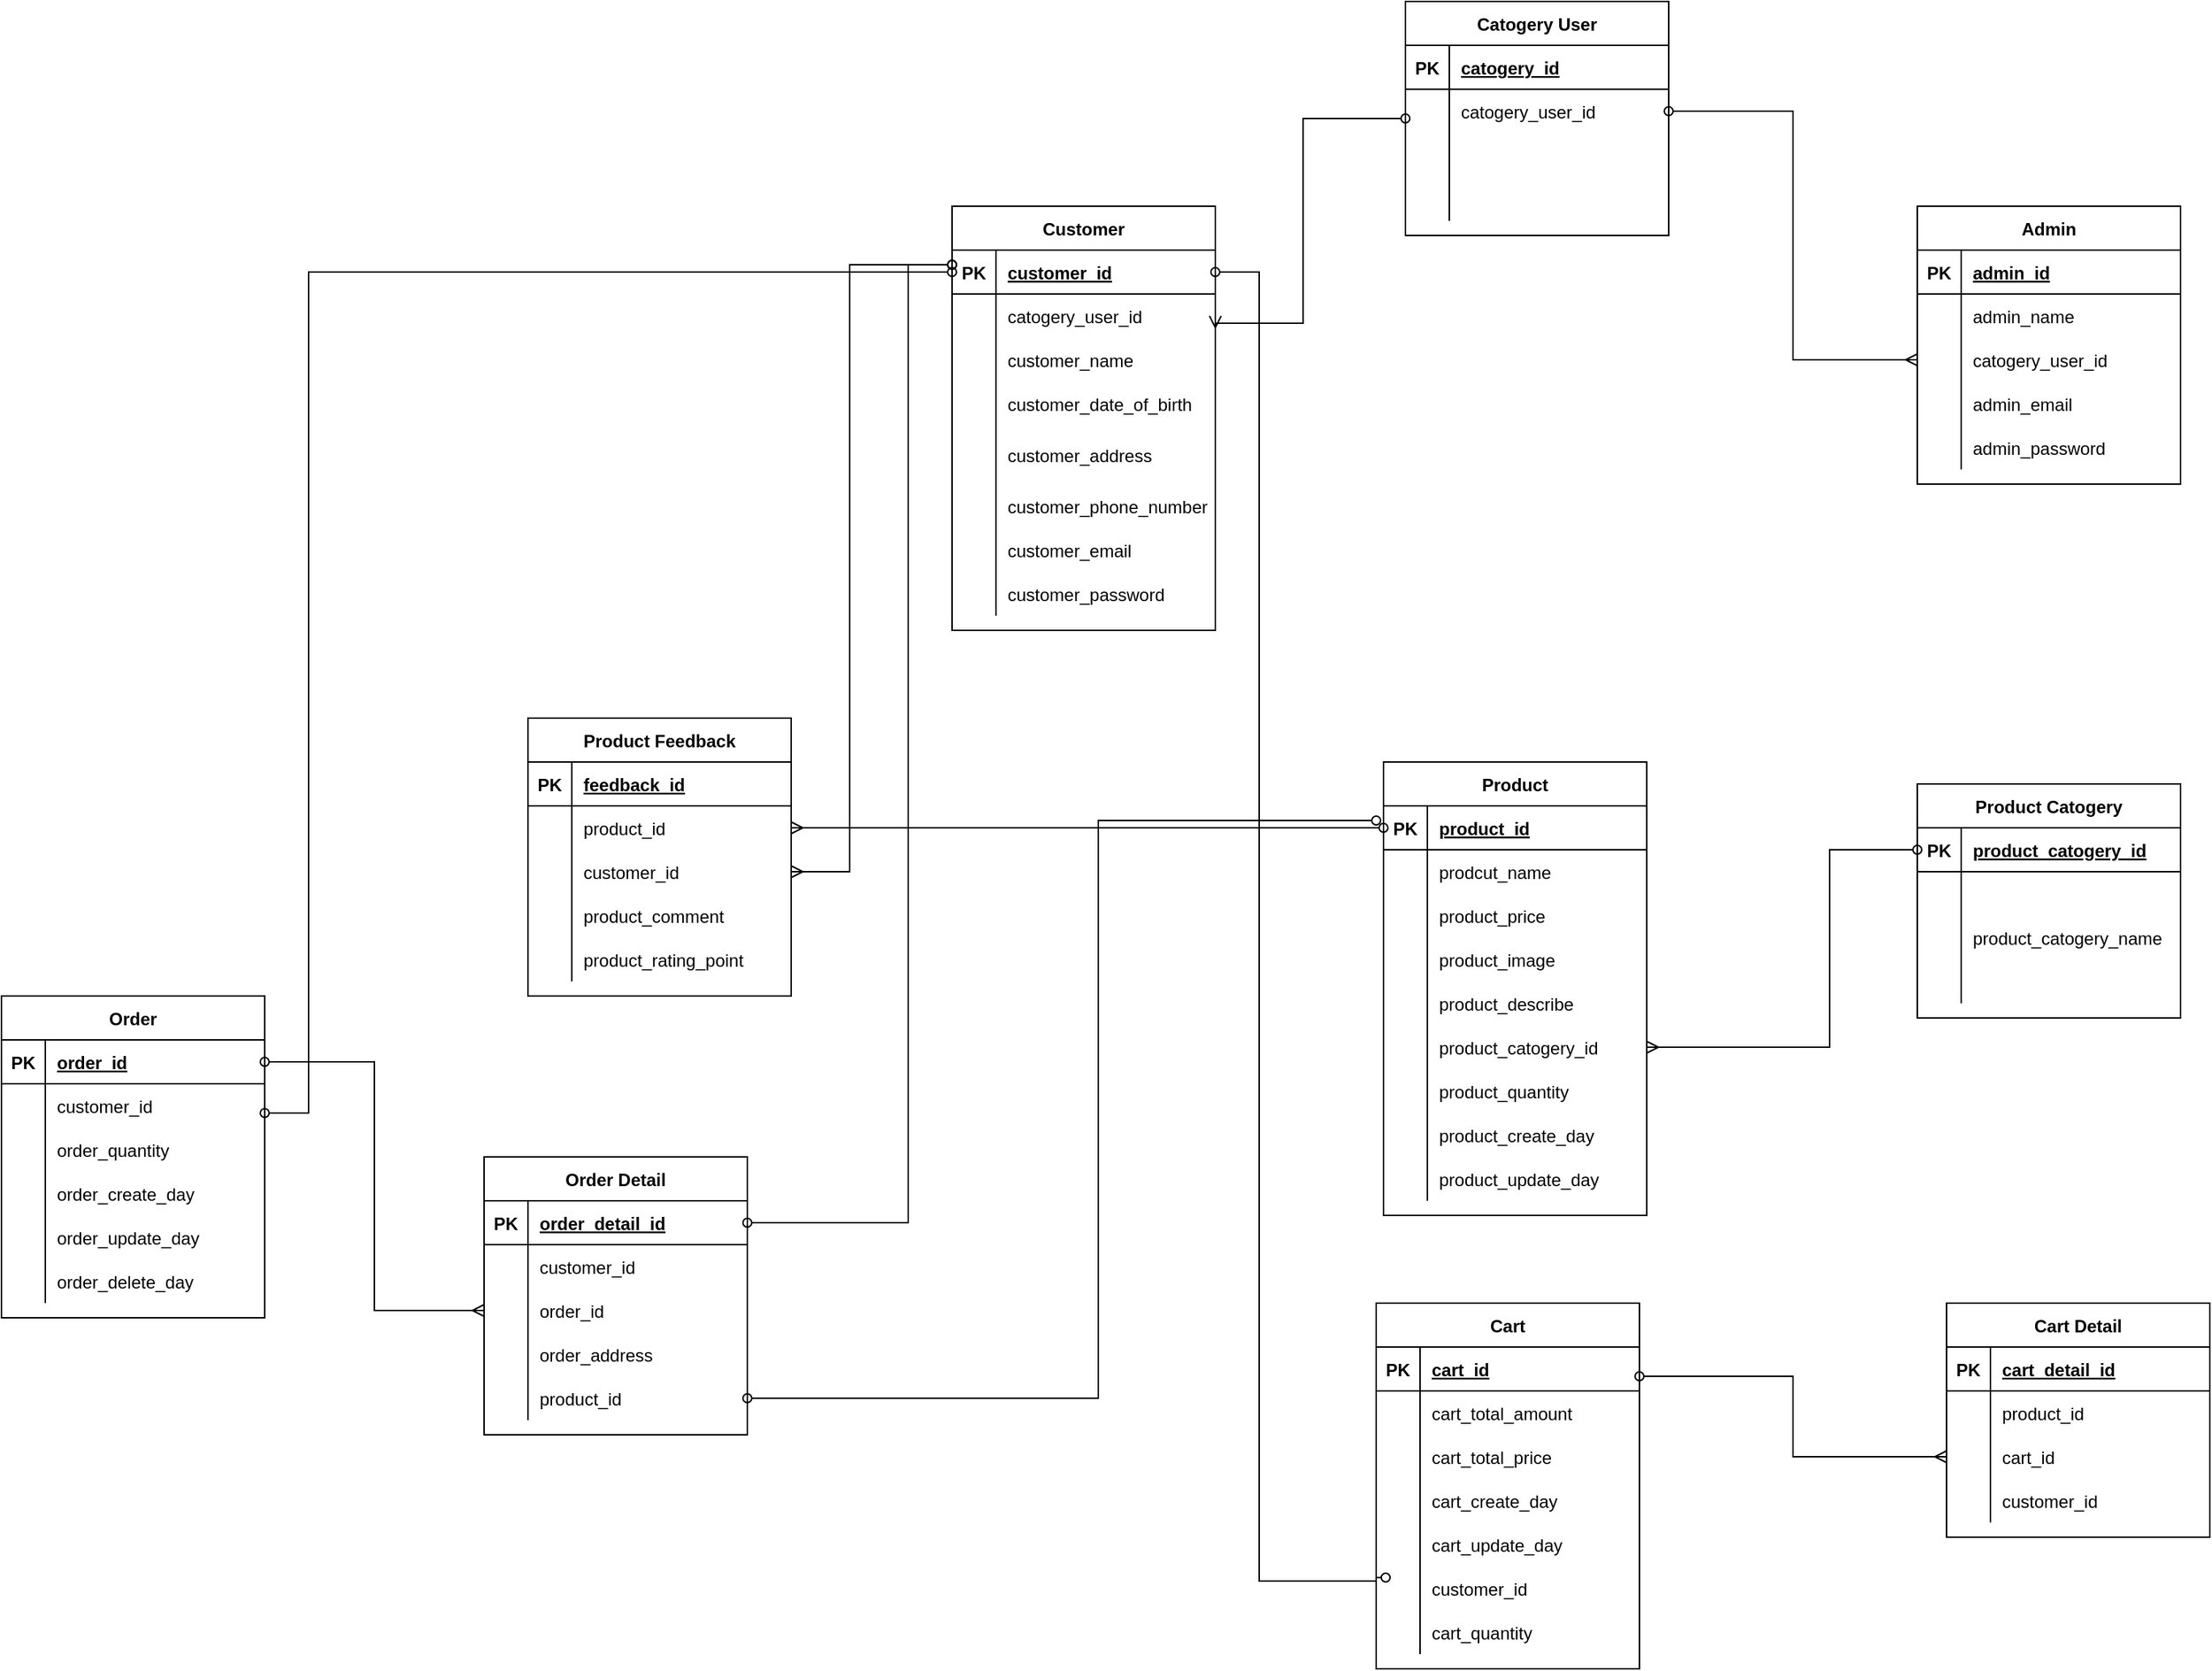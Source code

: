 <mxfile version="20.0.1" type="device"><diagram id="pwYNJLQ_hvihySJZW2-e" name="Page-1"><mxGraphModel dx="2580" dy="1028" grid="1" gridSize="10" guides="1" tooltips="1" connect="1" arrows="1" fold="1" page="1" pageScale="1" pageWidth="850" pageHeight="1100" math="0" shadow="0"><root><mxCell id="0"/><mxCell id="1" parent="0"/><mxCell id="LLBSe3b-ZDSR75OsEm6B-46" style="edgeStyle=orthogonalEdgeStyle;rounded=0;orthogonalLoop=1;jettySize=auto;html=1;entryX=1;entryY=0.5;entryDx=0;entryDy=0;startArrow=oval;startFill=0;endArrow=ERmany;endFill=0;" edge="1" parent="1" source="LLBSe3b-ZDSR75OsEm6B-1" target="LLBSe3b-ZDSR75OsEm6B-18"><mxGeometry relative="1" as="geometry"><Array as="points"><mxPoint x="280" y="190"/><mxPoint x="280" y="330"/><mxPoint x="220" y="330"/></Array></mxGeometry></mxCell><mxCell id="LLBSe3b-ZDSR75OsEm6B-1" value="Catogery User" style="shape=table;startSize=30;container=1;collapsible=1;childLayout=tableLayout;fixedRows=1;rowLines=0;fontStyle=1;align=center;resizeLast=1;" vertex="1" parent="1"><mxGeometry x="350" y="110" width="180" height="160" as="geometry"/></mxCell><mxCell id="LLBSe3b-ZDSR75OsEm6B-2" value="" style="shape=tableRow;horizontal=0;startSize=0;swimlaneHead=0;swimlaneBody=0;fillColor=none;collapsible=0;dropTarget=0;points=[[0,0.5],[1,0.5]];portConstraint=eastwest;top=0;left=0;right=0;bottom=1;" vertex="1" parent="LLBSe3b-ZDSR75OsEm6B-1"><mxGeometry y="30" width="180" height="30" as="geometry"/></mxCell><mxCell id="LLBSe3b-ZDSR75OsEm6B-3" value="PK" style="shape=partialRectangle;connectable=0;fillColor=none;top=0;left=0;bottom=0;right=0;fontStyle=1;overflow=hidden;" vertex="1" parent="LLBSe3b-ZDSR75OsEm6B-2"><mxGeometry width="30" height="30" as="geometry"><mxRectangle width="30" height="30" as="alternateBounds"/></mxGeometry></mxCell><mxCell id="LLBSe3b-ZDSR75OsEm6B-4" value="catogery_id" style="shape=partialRectangle;connectable=0;fillColor=none;top=0;left=0;bottom=0;right=0;align=left;spacingLeft=6;fontStyle=5;overflow=hidden;" vertex="1" parent="LLBSe3b-ZDSR75OsEm6B-2"><mxGeometry x="30" width="150" height="30" as="geometry"><mxRectangle width="150" height="30" as="alternateBounds"/></mxGeometry></mxCell><mxCell id="LLBSe3b-ZDSR75OsEm6B-5" value="" style="shape=tableRow;horizontal=0;startSize=0;swimlaneHead=0;swimlaneBody=0;fillColor=none;collapsible=0;dropTarget=0;points=[[0,0.5],[1,0.5]];portConstraint=eastwest;top=0;left=0;right=0;bottom=0;" vertex="1" parent="LLBSe3b-ZDSR75OsEm6B-1"><mxGeometry y="60" width="180" height="30" as="geometry"/></mxCell><mxCell id="LLBSe3b-ZDSR75OsEm6B-6" value="" style="shape=partialRectangle;connectable=0;fillColor=none;top=0;left=0;bottom=0;right=0;editable=1;overflow=hidden;" vertex="1" parent="LLBSe3b-ZDSR75OsEm6B-5"><mxGeometry width="30" height="30" as="geometry"><mxRectangle width="30" height="30" as="alternateBounds"/></mxGeometry></mxCell><mxCell id="LLBSe3b-ZDSR75OsEm6B-7" value="catogery_user_id" style="shape=partialRectangle;connectable=0;fillColor=none;top=0;left=0;bottom=0;right=0;align=left;spacingLeft=6;overflow=hidden;" vertex="1" parent="LLBSe3b-ZDSR75OsEm6B-5"><mxGeometry x="30" width="150" height="30" as="geometry"><mxRectangle width="150" height="30" as="alternateBounds"/></mxGeometry></mxCell><mxCell id="LLBSe3b-ZDSR75OsEm6B-8" value="" style="shape=tableRow;horizontal=0;startSize=0;swimlaneHead=0;swimlaneBody=0;fillColor=none;collapsible=0;dropTarget=0;points=[[0,0.5],[1,0.5]];portConstraint=eastwest;top=0;left=0;right=0;bottom=0;" vertex="1" parent="LLBSe3b-ZDSR75OsEm6B-1"><mxGeometry y="90" width="180" height="30" as="geometry"/></mxCell><mxCell id="LLBSe3b-ZDSR75OsEm6B-9" value="" style="shape=partialRectangle;connectable=0;fillColor=none;top=0;left=0;bottom=0;right=0;editable=1;overflow=hidden;" vertex="1" parent="LLBSe3b-ZDSR75OsEm6B-8"><mxGeometry width="30" height="30" as="geometry"><mxRectangle width="30" height="30" as="alternateBounds"/></mxGeometry></mxCell><mxCell id="LLBSe3b-ZDSR75OsEm6B-10" value="" style="shape=partialRectangle;connectable=0;fillColor=none;top=0;left=0;bottom=0;right=0;align=left;spacingLeft=6;overflow=hidden;" vertex="1" parent="LLBSe3b-ZDSR75OsEm6B-8"><mxGeometry x="30" width="150" height="30" as="geometry"><mxRectangle width="150" height="30" as="alternateBounds"/></mxGeometry></mxCell><mxCell id="LLBSe3b-ZDSR75OsEm6B-11" value="" style="shape=tableRow;horizontal=0;startSize=0;swimlaneHead=0;swimlaneBody=0;fillColor=none;collapsible=0;dropTarget=0;points=[[0,0.5],[1,0.5]];portConstraint=eastwest;top=0;left=0;right=0;bottom=0;" vertex="1" parent="LLBSe3b-ZDSR75OsEm6B-1"><mxGeometry y="120" width="180" height="30" as="geometry"/></mxCell><mxCell id="LLBSe3b-ZDSR75OsEm6B-12" value="" style="shape=partialRectangle;connectable=0;fillColor=none;top=0;left=0;bottom=0;right=0;editable=1;overflow=hidden;" vertex="1" parent="LLBSe3b-ZDSR75OsEm6B-11"><mxGeometry width="30" height="30" as="geometry"><mxRectangle width="30" height="30" as="alternateBounds"/></mxGeometry></mxCell><mxCell id="LLBSe3b-ZDSR75OsEm6B-13" value="" style="shape=partialRectangle;connectable=0;fillColor=none;top=0;left=0;bottom=0;right=0;align=left;spacingLeft=6;overflow=hidden;" vertex="1" parent="LLBSe3b-ZDSR75OsEm6B-11"><mxGeometry x="30" width="150" height="30" as="geometry"><mxRectangle width="150" height="30" as="alternateBounds"/></mxGeometry></mxCell><mxCell id="LLBSe3b-ZDSR75OsEm6B-14" value="Customer" style="shape=table;startSize=30;container=1;collapsible=1;childLayout=tableLayout;fixedRows=1;rowLines=0;fontStyle=1;align=center;resizeLast=1;" vertex="1" parent="1"><mxGeometry x="40" y="250" width="180" height="290" as="geometry"/></mxCell><mxCell id="LLBSe3b-ZDSR75OsEm6B-15" value="" style="shape=tableRow;horizontal=0;startSize=0;swimlaneHead=0;swimlaneBody=0;fillColor=none;collapsible=0;dropTarget=0;points=[[0,0.5],[1,0.5]];portConstraint=eastwest;top=0;left=0;right=0;bottom=1;" vertex="1" parent="LLBSe3b-ZDSR75OsEm6B-14"><mxGeometry y="30" width="180" height="30" as="geometry"/></mxCell><mxCell id="LLBSe3b-ZDSR75OsEm6B-16" value="PK" style="shape=partialRectangle;connectable=0;fillColor=none;top=0;left=0;bottom=0;right=0;fontStyle=1;overflow=hidden;" vertex="1" parent="LLBSe3b-ZDSR75OsEm6B-15"><mxGeometry width="30" height="30" as="geometry"><mxRectangle width="30" height="30" as="alternateBounds"/></mxGeometry></mxCell><mxCell id="LLBSe3b-ZDSR75OsEm6B-17" value="customer_id" style="shape=partialRectangle;connectable=0;fillColor=none;top=0;left=0;bottom=0;right=0;align=left;spacingLeft=6;fontStyle=5;overflow=hidden;" vertex="1" parent="LLBSe3b-ZDSR75OsEm6B-15"><mxGeometry x="30" width="150" height="30" as="geometry"><mxRectangle width="150" height="30" as="alternateBounds"/></mxGeometry></mxCell><mxCell id="LLBSe3b-ZDSR75OsEm6B-18" value="" style="shape=tableRow;horizontal=0;startSize=0;swimlaneHead=0;swimlaneBody=0;fillColor=none;collapsible=0;dropTarget=0;points=[[0,0.5],[1,0.5]];portConstraint=eastwest;top=0;left=0;right=0;bottom=0;" vertex="1" parent="LLBSe3b-ZDSR75OsEm6B-14"><mxGeometry y="60" width="180" height="30" as="geometry"/></mxCell><mxCell id="LLBSe3b-ZDSR75OsEm6B-19" value="" style="shape=partialRectangle;connectable=0;fillColor=none;top=0;left=0;bottom=0;right=0;editable=1;overflow=hidden;" vertex="1" parent="LLBSe3b-ZDSR75OsEm6B-18"><mxGeometry width="30" height="30" as="geometry"><mxRectangle width="30" height="30" as="alternateBounds"/></mxGeometry></mxCell><mxCell id="LLBSe3b-ZDSR75OsEm6B-20" value="catogery_user_id" style="shape=partialRectangle;connectable=0;fillColor=none;top=0;left=0;bottom=0;right=0;align=left;spacingLeft=6;overflow=hidden;" vertex="1" parent="LLBSe3b-ZDSR75OsEm6B-18"><mxGeometry x="30" width="150" height="30" as="geometry"><mxRectangle width="150" height="30" as="alternateBounds"/></mxGeometry></mxCell><mxCell id="LLBSe3b-ZDSR75OsEm6B-21" value="" style="shape=tableRow;horizontal=0;startSize=0;swimlaneHead=0;swimlaneBody=0;fillColor=none;collapsible=0;dropTarget=0;points=[[0,0.5],[1,0.5]];portConstraint=eastwest;top=0;left=0;right=0;bottom=0;" vertex="1" parent="LLBSe3b-ZDSR75OsEm6B-14"><mxGeometry y="90" width="180" height="30" as="geometry"/></mxCell><mxCell id="LLBSe3b-ZDSR75OsEm6B-22" value="" style="shape=partialRectangle;connectable=0;fillColor=none;top=0;left=0;bottom=0;right=0;editable=1;overflow=hidden;" vertex="1" parent="LLBSe3b-ZDSR75OsEm6B-21"><mxGeometry width="30" height="30" as="geometry"><mxRectangle width="30" height="30" as="alternateBounds"/></mxGeometry></mxCell><mxCell id="LLBSe3b-ZDSR75OsEm6B-23" value="customer_name" style="shape=partialRectangle;connectable=0;fillColor=none;top=0;left=0;bottom=0;right=0;align=left;spacingLeft=6;overflow=hidden;" vertex="1" parent="LLBSe3b-ZDSR75OsEm6B-21"><mxGeometry x="30" width="150" height="30" as="geometry"><mxRectangle width="150" height="30" as="alternateBounds"/></mxGeometry></mxCell><mxCell id="LLBSe3b-ZDSR75OsEm6B-24" value="" style="shape=tableRow;horizontal=0;startSize=0;swimlaneHead=0;swimlaneBody=0;fillColor=none;collapsible=0;dropTarget=0;points=[[0,0.5],[1,0.5]];portConstraint=eastwest;top=0;left=0;right=0;bottom=0;" vertex="1" parent="LLBSe3b-ZDSR75OsEm6B-14"><mxGeometry y="120" width="180" height="30" as="geometry"/></mxCell><mxCell id="LLBSe3b-ZDSR75OsEm6B-25" value="" style="shape=partialRectangle;connectable=0;fillColor=none;top=0;left=0;bottom=0;right=0;editable=1;overflow=hidden;" vertex="1" parent="LLBSe3b-ZDSR75OsEm6B-24"><mxGeometry width="30" height="30" as="geometry"><mxRectangle width="30" height="30" as="alternateBounds"/></mxGeometry></mxCell><mxCell id="LLBSe3b-ZDSR75OsEm6B-26" value="customer_date_of_birth" style="shape=partialRectangle;connectable=0;fillColor=none;top=0;left=0;bottom=0;right=0;align=left;spacingLeft=6;overflow=hidden;" vertex="1" parent="LLBSe3b-ZDSR75OsEm6B-24"><mxGeometry x="30" width="150" height="30" as="geometry"><mxRectangle width="150" height="30" as="alternateBounds"/></mxGeometry></mxCell><mxCell id="LLBSe3b-ZDSR75OsEm6B-40" value="" style="shape=tableRow;horizontal=0;startSize=0;swimlaneHead=0;swimlaneBody=0;fillColor=none;collapsible=0;dropTarget=0;points=[[0,0.5],[1,0.5]];portConstraint=eastwest;top=0;left=0;right=0;bottom=0;" vertex="1" parent="LLBSe3b-ZDSR75OsEm6B-14"><mxGeometry y="150" width="180" height="40" as="geometry"/></mxCell><mxCell id="LLBSe3b-ZDSR75OsEm6B-41" value="" style="shape=partialRectangle;connectable=0;fillColor=none;top=0;left=0;bottom=0;right=0;editable=1;overflow=hidden;" vertex="1" parent="LLBSe3b-ZDSR75OsEm6B-40"><mxGeometry width="30" height="40" as="geometry"><mxRectangle width="30" height="40" as="alternateBounds"/></mxGeometry></mxCell><mxCell id="LLBSe3b-ZDSR75OsEm6B-42" value="customer_address" style="shape=partialRectangle;connectable=0;fillColor=none;top=0;left=0;bottom=0;right=0;align=left;spacingLeft=6;overflow=hidden;" vertex="1" parent="LLBSe3b-ZDSR75OsEm6B-40"><mxGeometry x="30" width="150" height="40" as="geometry"><mxRectangle width="150" height="40" as="alternateBounds"/></mxGeometry></mxCell><mxCell id="LLBSe3b-ZDSR75OsEm6B-43" value="" style="shape=tableRow;horizontal=0;startSize=0;swimlaneHead=0;swimlaneBody=0;fillColor=none;collapsible=0;dropTarget=0;points=[[0,0.5],[1,0.5]];portConstraint=eastwest;top=0;left=0;right=0;bottom=0;" vertex="1" parent="LLBSe3b-ZDSR75OsEm6B-14"><mxGeometry y="190" width="180" height="30" as="geometry"/></mxCell><mxCell id="LLBSe3b-ZDSR75OsEm6B-44" value="" style="shape=partialRectangle;connectable=0;fillColor=none;top=0;left=0;bottom=0;right=0;editable=1;overflow=hidden;" vertex="1" parent="LLBSe3b-ZDSR75OsEm6B-43"><mxGeometry width="30" height="30" as="geometry"><mxRectangle width="30" height="30" as="alternateBounds"/></mxGeometry></mxCell><mxCell id="LLBSe3b-ZDSR75OsEm6B-45" value="customer_phone_number" style="shape=partialRectangle;connectable=0;fillColor=none;top=0;left=0;bottom=0;right=0;align=left;spacingLeft=6;overflow=hidden;" vertex="1" parent="LLBSe3b-ZDSR75OsEm6B-43"><mxGeometry x="30" width="150" height="30" as="geometry"><mxRectangle width="150" height="30" as="alternateBounds"/></mxGeometry></mxCell><mxCell id="LLBSe3b-ZDSR75OsEm6B-80" value="" style="shape=tableRow;horizontal=0;startSize=0;swimlaneHead=0;swimlaneBody=0;fillColor=none;collapsible=0;dropTarget=0;points=[[0,0.5],[1,0.5]];portConstraint=eastwest;top=0;left=0;right=0;bottom=0;" vertex="1" parent="LLBSe3b-ZDSR75OsEm6B-14"><mxGeometry y="220" width="180" height="30" as="geometry"/></mxCell><mxCell id="LLBSe3b-ZDSR75OsEm6B-81" value="" style="shape=partialRectangle;connectable=0;fillColor=none;top=0;left=0;bottom=0;right=0;editable=1;overflow=hidden;" vertex="1" parent="LLBSe3b-ZDSR75OsEm6B-80"><mxGeometry width="30" height="30" as="geometry"><mxRectangle width="30" height="30" as="alternateBounds"/></mxGeometry></mxCell><mxCell id="LLBSe3b-ZDSR75OsEm6B-82" value="customer_email" style="shape=partialRectangle;connectable=0;fillColor=none;top=0;left=0;bottom=0;right=0;align=left;spacingLeft=6;overflow=hidden;" vertex="1" parent="LLBSe3b-ZDSR75OsEm6B-80"><mxGeometry x="30" width="150" height="30" as="geometry"><mxRectangle width="150" height="30" as="alternateBounds"/></mxGeometry></mxCell><mxCell id="LLBSe3b-ZDSR75OsEm6B-83" value="" style="shape=tableRow;horizontal=0;startSize=0;swimlaneHead=0;swimlaneBody=0;fillColor=none;collapsible=0;dropTarget=0;points=[[0,0.5],[1,0.5]];portConstraint=eastwest;top=0;left=0;right=0;bottom=0;" vertex="1" parent="LLBSe3b-ZDSR75OsEm6B-14"><mxGeometry y="250" width="180" height="30" as="geometry"/></mxCell><mxCell id="LLBSe3b-ZDSR75OsEm6B-84" value="" style="shape=partialRectangle;connectable=0;fillColor=none;top=0;left=0;bottom=0;right=0;editable=1;overflow=hidden;" vertex="1" parent="LLBSe3b-ZDSR75OsEm6B-83"><mxGeometry width="30" height="30" as="geometry"><mxRectangle width="30" height="30" as="alternateBounds"/></mxGeometry></mxCell><mxCell id="LLBSe3b-ZDSR75OsEm6B-85" value="customer_password" style="shape=partialRectangle;connectable=0;fillColor=none;top=0;left=0;bottom=0;right=0;align=left;spacingLeft=6;overflow=hidden;" vertex="1" parent="LLBSe3b-ZDSR75OsEm6B-83"><mxGeometry x="30" width="150" height="30" as="geometry"><mxRectangle width="150" height="30" as="alternateBounds"/></mxGeometry></mxCell><mxCell id="LLBSe3b-ZDSR75OsEm6B-27" value="Admin" style="shape=table;startSize=30;container=1;collapsible=1;childLayout=tableLayout;fixedRows=1;rowLines=0;fontStyle=1;align=center;resizeLast=1;" vertex="1" parent="1"><mxGeometry x="700" y="250" width="180" height="190" as="geometry"/></mxCell><mxCell id="LLBSe3b-ZDSR75OsEm6B-28" value="" style="shape=tableRow;horizontal=0;startSize=0;swimlaneHead=0;swimlaneBody=0;fillColor=none;collapsible=0;dropTarget=0;points=[[0,0.5],[1,0.5]];portConstraint=eastwest;top=0;left=0;right=0;bottom=1;" vertex="1" parent="LLBSe3b-ZDSR75OsEm6B-27"><mxGeometry y="30" width="180" height="30" as="geometry"/></mxCell><mxCell id="LLBSe3b-ZDSR75OsEm6B-29" value="PK" style="shape=partialRectangle;connectable=0;fillColor=none;top=0;left=0;bottom=0;right=0;fontStyle=1;overflow=hidden;" vertex="1" parent="LLBSe3b-ZDSR75OsEm6B-28"><mxGeometry width="30" height="30" as="geometry"><mxRectangle width="30" height="30" as="alternateBounds"/></mxGeometry></mxCell><mxCell id="LLBSe3b-ZDSR75OsEm6B-30" value="admin_id" style="shape=partialRectangle;connectable=0;fillColor=none;top=0;left=0;bottom=0;right=0;align=left;spacingLeft=6;fontStyle=5;overflow=hidden;" vertex="1" parent="LLBSe3b-ZDSR75OsEm6B-28"><mxGeometry x="30" width="150" height="30" as="geometry"><mxRectangle width="150" height="30" as="alternateBounds"/></mxGeometry></mxCell><mxCell id="LLBSe3b-ZDSR75OsEm6B-31" value="" style="shape=tableRow;horizontal=0;startSize=0;swimlaneHead=0;swimlaneBody=0;fillColor=none;collapsible=0;dropTarget=0;points=[[0,0.5],[1,0.5]];portConstraint=eastwest;top=0;left=0;right=0;bottom=0;" vertex="1" parent="LLBSe3b-ZDSR75OsEm6B-27"><mxGeometry y="60" width="180" height="30" as="geometry"/></mxCell><mxCell id="LLBSe3b-ZDSR75OsEm6B-32" value="" style="shape=partialRectangle;connectable=0;fillColor=none;top=0;left=0;bottom=0;right=0;editable=1;overflow=hidden;" vertex="1" parent="LLBSe3b-ZDSR75OsEm6B-31"><mxGeometry width="30" height="30" as="geometry"><mxRectangle width="30" height="30" as="alternateBounds"/></mxGeometry></mxCell><mxCell id="LLBSe3b-ZDSR75OsEm6B-33" value="admin_name" style="shape=partialRectangle;connectable=0;fillColor=none;top=0;left=0;bottom=0;right=0;align=left;spacingLeft=6;overflow=hidden;" vertex="1" parent="LLBSe3b-ZDSR75OsEm6B-31"><mxGeometry x="30" width="150" height="30" as="geometry"><mxRectangle width="150" height="30" as="alternateBounds"/></mxGeometry></mxCell><mxCell id="LLBSe3b-ZDSR75OsEm6B-34" value="" style="shape=tableRow;horizontal=0;startSize=0;swimlaneHead=0;swimlaneBody=0;fillColor=none;collapsible=0;dropTarget=0;points=[[0,0.5],[1,0.5]];portConstraint=eastwest;top=0;left=0;right=0;bottom=0;" vertex="1" parent="LLBSe3b-ZDSR75OsEm6B-27"><mxGeometry y="90" width="180" height="30" as="geometry"/></mxCell><mxCell id="LLBSe3b-ZDSR75OsEm6B-35" value="" style="shape=partialRectangle;connectable=0;fillColor=none;top=0;left=0;bottom=0;right=0;editable=1;overflow=hidden;" vertex="1" parent="LLBSe3b-ZDSR75OsEm6B-34"><mxGeometry width="30" height="30" as="geometry"><mxRectangle width="30" height="30" as="alternateBounds"/></mxGeometry></mxCell><mxCell id="LLBSe3b-ZDSR75OsEm6B-36" value="catogery_user_id" style="shape=partialRectangle;connectable=0;fillColor=none;top=0;left=0;bottom=0;right=0;align=left;spacingLeft=6;overflow=hidden;" vertex="1" parent="LLBSe3b-ZDSR75OsEm6B-34"><mxGeometry x="30" width="150" height="30" as="geometry"><mxRectangle width="150" height="30" as="alternateBounds"/></mxGeometry></mxCell><mxCell id="LLBSe3b-ZDSR75OsEm6B-37" value="" style="shape=tableRow;horizontal=0;startSize=0;swimlaneHead=0;swimlaneBody=0;fillColor=none;collapsible=0;dropTarget=0;points=[[0,0.5],[1,0.5]];portConstraint=eastwest;top=0;left=0;right=0;bottom=0;" vertex="1" parent="LLBSe3b-ZDSR75OsEm6B-27"><mxGeometry y="120" width="180" height="30" as="geometry"/></mxCell><mxCell id="LLBSe3b-ZDSR75OsEm6B-38" value="" style="shape=partialRectangle;connectable=0;fillColor=none;top=0;left=0;bottom=0;right=0;editable=1;overflow=hidden;" vertex="1" parent="LLBSe3b-ZDSR75OsEm6B-37"><mxGeometry width="30" height="30" as="geometry"><mxRectangle width="30" height="30" as="alternateBounds"/></mxGeometry></mxCell><mxCell id="LLBSe3b-ZDSR75OsEm6B-39" value="admin_email" style="shape=partialRectangle;connectable=0;fillColor=none;top=0;left=0;bottom=0;right=0;align=left;spacingLeft=6;overflow=hidden;" vertex="1" parent="LLBSe3b-ZDSR75OsEm6B-37"><mxGeometry x="30" width="150" height="30" as="geometry"><mxRectangle width="150" height="30" as="alternateBounds"/></mxGeometry></mxCell><mxCell id="LLBSe3b-ZDSR75OsEm6B-77" value="" style="shape=tableRow;horizontal=0;startSize=0;swimlaneHead=0;swimlaneBody=0;fillColor=none;collapsible=0;dropTarget=0;points=[[0,0.5],[1,0.5]];portConstraint=eastwest;top=0;left=0;right=0;bottom=0;" vertex="1" parent="LLBSe3b-ZDSR75OsEm6B-27"><mxGeometry y="150" width="180" height="30" as="geometry"/></mxCell><mxCell id="LLBSe3b-ZDSR75OsEm6B-78" value="" style="shape=partialRectangle;connectable=0;fillColor=none;top=0;left=0;bottom=0;right=0;editable=1;overflow=hidden;" vertex="1" parent="LLBSe3b-ZDSR75OsEm6B-77"><mxGeometry width="30" height="30" as="geometry"><mxRectangle width="30" height="30" as="alternateBounds"/></mxGeometry></mxCell><mxCell id="LLBSe3b-ZDSR75OsEm6B-79" value="admin_password" style="shape=partialRectangle;connectable=0;fillColor=none;top=0;left=0;bottom=0;right=0;align=left;spacingLeft=6;overflow=hidden;" vertex="1" parent="LLBSe3b-ZDSR75OsEm6B-77"><mxGeometry x="30" width="150" height="30" as="geometry"><mxRectangle width="150" height="30" as="alternateBounds"/></mxGeometry></mxCell><mxCell id="LLBSe3b-ZDSR75OsEm6B-47" style="edgeStyle=orthogonalEdgeStyle;rounded=0;orthogonalLoop=1;jettySize=auto;html=1;entryX=0;entryY=0.5;entryDx=0;entryDy=0;startArrow=oval;startFill=0;endArrow=ERmany;endFill=0;" edge="1" parent="1" source="LLBSe3b-ZDSR75OsEm6B-5" target="LLBSe3b-ZDSR75OsEm6B-34"><mxGeometry relative="1" as="geometry"/></mxCell><mxCell id="LLBSe3b-ZDSR75OsEm6B-48" value="Product" style="shape=table;startSize=30;container=1;collapsible=1;childLayout=tableLayout;fixedRows=1;rowLines=0;fontStyle=1;align=center;resizeLast=1;" vertex="1" parent="1"><mxGeometry x="335" y="630" width="180" height="310" as="geometry"/></mxCell><mxCell id="LLBSe3b-ZDSR75OsEm6B-49" value="" style="shape=tableRow;horizontal=0;startSize=0;swimlaneHead=0;swimlaneBody=0;fillColor=none;collapsible=0;dropTarget=0;points=[[0,0.5],[1,0.5]];portConstraint=eastwest;top=0;left=0;right=0;bottom=1;" vertex="1" parent="LLBSe3b-ZDSR75OsEm6B-48"><mxGeometry y="30" width="180" height="30" as="geometry"/></mxCell><mxCell id="LLBSe3b-ZDSR75OsEm6B-50" value="PK" style="shape=partialRectangle;connectable=0;fillColor=none;top=0;left=0;bottom=0;right=0;fontStyle=1;overflow=hidden;" vertex="1" parent="LLBSe3b-ZDSR75OsEm6B-49"><mxGeometry width="30" height="30" as="geometry"><mxRectangle width="30" height="30" as="alternateBounds"/></mxGeometry></mxCell><mxCell id="LLBSe3b-ZDSR75OsEm6B-51" value="product_id" style="shape=partialRectangle;connectable=0;fillColor=none;top=0;left=0;bottom=0;right=0;align=left;spacingLeft=6;fontStyle=5;overflow=hidden;" vertex="1" parent="LLBSe3b-ZDSR75OsEm6B-49"><mxGeometry x="30" width="150" height="30" as="geometry"><mxRectangle width="150" height="30" as="alternateBounds"/></mxGeometry></mxCell><mxCell id="LLBSe3b-ZDSR75OsEm6B-52" value="" style="shape=tableRow;horizontal=0;startSize=0;swimlaneHead=0;swimlaneBody=0;fillColor=none;collapsible=0;dropTarget=0;points=[[0,0.5],[1,0.5]];portConstraint=eastwest;top=0;left=0;right=0;bottom=0;" vertex="1" parent="LLBSe3b-ZDSR75OsEm6B-48"><mxGeometry y="60" width="180" height="30" as="geometry"/></mxCell><mxCell id="LLBSe3b-ZDSR75OsEm6B-53" value="" style="shape=partialRectangle;connectable=0;fillColor=none;top=0;left=0;bottom=0;right=0;editable=1;overflow=hidden;" vertex="1" parent="LLBSe3b-ZDSR75OsEm6B-52"><mxGeometry width="30" height="30" as="geometry"><mxRectangle width="30" height="30" as="alternateBounds"/></mxGeometry></mxCell><mxCell id="LLBSe3b-ZDSR75OsEm6B-54" value="prodcut_name" style="shape=partialRectangle;connectable=0;fillColor=none;top=0;left=0;bottom=0;right=0;align=left;spacingLeft=6;overflow=hidden;" vertex="1" parent="LLBSe3b-ZDSR75OsEm6B-52"><mxGeometry x="30" width="150" height="30" as="geometry"><mxRectangle width="150" height="30" as="alternateBounds"/></mxGeometry></mxCell><mxCell id="LLBSe3b-ZDSR75OsEm6B-55" value="" style="shape=tableRow;horizontal=0;startSize=0;swimlaneHead=0;swimlaneBody=0;fillColor=none;collapsible=0;dropTarget=0;points=[[0,0.5],[1,0.5]];portConstraint=eastwest;top=0;left=0;right=0;bottom=0;" vertex="1" parent="LLBSe3b-ZDSR75OsEm6B-48"><mxGeometry y="90" width="180" height="30" as="geometry"/></mxCell><mxCell id="LLBSe3b-ZDSR75OsEm6B-56" value="" style="shape=partialRectangle;connectable=0;fillColor=none;top=0;left=0;bottom=0;right=0;editable=1;overflow=hidden;" vertex="1" parent="LLBSe3b-ZDSR75OsEm6B-55"><mxGeometry width="30" height="30" as="geometry"><mxRectangle width="30" height="30" as="alternateBounds"/></mxGeometry></mxCell><mxCell id="LLBSe3b-ZDSR75OsEm6B-57" value="product_price" style="shape=partialRectangle;connectable=0;fillColor=none;top=0;left=0;bottom=0;right=0;align=left;spacingLeft=6;overflow=hidden;" vertex="1" parent="LLBSe3b-ZDSR75OsEm6B-55"><mxGeometry x="30" width="150" height="30" as="geometry"><mxRectangle width="150" height="30" as="alternateBounds"/></mxGeometry></mxCell><mxCell id="LLBSe3b-ZDSR75OsEm6B-58" value="" style="shape=tableRow;horizontal=0;startSize=0;swimlaneHead=0;swimlaneBody=0;fillColor=none;collapsible=0;dropTarget=0;points=[[0,0.5],[1,0.5]];portConstraint=eastwest;top=0;left=0;right=0;bottom=0;" vertex="1" parent="LLBSe3b-ZDSR75OsEm6B-48"><mxGeometry y="120" width="180" height="30" as="geometry"/></mxCell><mxCell id="LLBSe3b-ZDSR75OsEm6B-59" value="" style="shape=partialRectangle;connectable=0;fillColor=none;top=0;left=0;bottom=0;right=0;editable=1;overflow=hidden;" vertex="1" parent="LLBSe3b-ZDSR75OsEm6B-58"><mxGeometry width="30" height="30" as="geometry"><mxRectangle width="30" height="30" as="alternateBounds"/></mxGeometry></mxCell><mxCell id="LLBSe3b-ZDSR75OsEm6B-60" value="product_image" style="shape=partialRectangle;connectable=0;fillColor=none;top=0;left=0;bottom=0;right=0;align=left;spacingLeft=6;overflow=hidden;" vertex="1" parent="LLBSe3b-ZDSR75OsEm6B-58"><mxGeometry x="30" width="150" height="30" as="geometry"><mxRectangle width="150" height="30" as="alternateBounds"/></mxGeometry></mxCell><mxCell id="LLBSe3b-ZDSR75OsEm6B-61" value="" style="shape=tableRow;horizontal=0;startSize=0;swimlaneHead=0;swimlaneBody=0;fillColor=none;collapsible=0;dropTarget=0;points=[[0,0.5],[1,0.5]];portConstraint=eastwest;top=0;left=0;right=0;bottom=0;" vertex="1" parent="LLBSe3b-ZDSR75OsEm6B-48"><mxGeometry y="150" width="180" height="30" as="geometry"/></mxCell><mxCell id="LLBSe3b-ZDSR75OsEm6B-62" value="" style="shape=partialRectangle;connectable=0;fillColor=none;top=0;left=0;bottom=0;right=0;editable=1;overflow=hidden;" vertex="1" parent="LLBSe3b-ZDSR75OsEm6B-61"><mxGeometry width="30" height="30" as="geometry"><mxRectangle width="30" height="30" as="alternateBounds"/></mxGeometry></mxCell><mxCell id="LLBSe3b-ZDSR75OsEm6B-63" value="product_describe" style="shape=partialRectangle;connectable=0;fillColor=none;top=0;left=0;bottom=0;right=0;align=left;spacingLeft=6;overflow=hidden;" vertex="1" parent="LLBSe3b-ZDSR75OsEm6B-61"><mxGeometry x="30" width="150" height="30" as="geometry"><mxRectangle width="150" height="30" as="alternateBounds"/></mxGeometry></mxCell><mxCell id="LLBSe3b-ZDSR75OsEm6B-183" value="" style="shape=tableRow;horizontal=0;startSize=0;swimlaneHead=0;swimlaneBody=0;fillColor=none;collapsible=0;dropTarget=0;points=[[0,0.5],[1,0.5]];portConstraint=eastwest;top=0;left=0;right=0;bottom=0;" vertex="1" parent="LLBSe3b-ZDSR75OsEm6B-48"><mxGeometry y="180" width="180" height="30" as="geometry"/></mxCell><mxCell id="LLBSe3b-ZDSR75OsEm6B-184" value="" style="shape=partialRectangle;connectable=0;fillColor=none;top=0;left=0;bottom=0;right=0;editable=1;overflow=hidden;" vertex="1" parent="LLBSe3b-ZDSR75OsEm6B-183"><mxGeometry width="30" height="30" as="geometry"><mxRectangle width="30" height="30" as="alternateBounds"/></mxGeometry></mxCell><mxCell id="LLBSe3b-ZDSR75OsEm6B-185" value="product_catogery_id" style="shape=partialRectangle;connectable=0;fillColor=none;top=0;left=0;bottom=0;right=0;align=left;spacingLeft=6;overflow=hidden;" vertex="1" parent="LLBSe3b-ZDSR75OsEm6B-183"><mxGeometry x="30" width="150" height="30" as="geometry"><mxRectangle width="150" height="30" as="alternateBounds"/></mxGeometry></mxCell><mxCell id="LLBSe3b-ZDSR75OsEm6B-187" value="" style="shape=tableRow;horizontal=0;startSize=0;swimlaneHead=0;swimlaneBody=0;fillColor=none;collapsible=0;dropTarget=0;points=[[0,0.5],[1,0.5]];portConstraint=eastwest;top=0;left=0;right=0;bottom=0;" vertex="1" parent="LLBSe3b-ZDSR75OsEm6B-48"><mxGeometry y="210" width="180" height="30" as="geometry"/></mxCell><mxCell id="LLBSe3b-ZDSR75OsEm6B-188" value="" style="shape=partialRectangle;connectable=0;fillColor=none;top=0;left=0;bottom=0;right=0;editable=1;overflow=hidden;" vertex="1" parent="LLBSe3b-ZDSR75OsEm6B-187"><mxGeometry width="30" height="30" as="geometry"><mxRectangle width="30" height="30" as="alternateBounds"/></mxGeometry></mxCell><mxCell id="LLBSe3b-ZDSR75OsEm6B-189" value="product_quantity" style="shape=partialRectangle;connectable=0;fillColor=none;top=0;left=0;bottom=0;right=0;align=left;spacingLeft=6;overflow=hidden;" vertex="1" parent="LLBSe3b-ZDSR75OsEm6B-187"><mxGeometry x="30" width="150" height="30" as="geometry"><mxRectangle width="150" height="30" as="alternateBounds"/></mxGeometry></mxCell><mxCell id="LLBSe3b-ZDSR75OsEm6B-190" value="" style="shape=tableRow;horizontal=0;startSize=0;swimlaneHead=0;swimlaneBody=0;fillColor=none;collapsible=0;dropTarget=0;points=[[0,0.5],[1,0.5]];portConstraint=eastwest;top=0;left=0;right=0;bottom=0;" vertex="1" parent="LLBSe3b-ZDSR75OsEm6B-48"><mxGeometry y="240" width="180" height="30" as="geometry"/></mxCell><mxCell id="LLBSe3b-ZDSR75OsEm6B-191" value="" style="shape=partialRectangle;connectable=0;fillColor=none;top=0;left=0;bottom=0;right=0;editable=1;overflow=hidden;" vertex="1" parent="LLBSe3b-ZDSR75OsEm6B-190"><mxGeometry width="30" height="30" as="geometry"><mxRectangle width="30" height="30" as="alternateBounds"/></mxGeometry></mxCell><mxCell id="LLBSe3b-ZDSR75OsEm6B-192" value="product_create_day" style="shape=partialRectangle;connectable=0;fillColor=none;top=0;left=0;bottom=0;right=0;align=left;spacingLeft=6;overflow=hidden;" vertex="1" parent="LLBSe3b-ZDSR75OsEm6B-190"><mxGeometry x="30" width="150" height="30" as="geometry"><mxRectangle width="150" height="30" as="alternateBounds"/></mxGeometry></mxCell><mxCell id="LLBSe3b-ZDSR75OsEm6B-193" value="" style="shape=tableRow;horizontal=0;startSize=0;swimlaneHead=0;swimlaneBody=0;fillColor=none;collapsible=0;dropTarget=0;points=[[0,0.5],[1,0.5]];portConstraint=eastwest;top=0;left=0;right=0;bottom=0;" vertex="1" parent="LLBSe3b-ZDSR75OsEm6B-48"><mxGeometry y="270" width="180" height="30" as="geometry"/></mxCell><mxCell id="LLBSe3b-ZDSR75OsEm6B-194" value="" style="shape=partialRectangle;connectable=0;fillColor=none;top=0;left=0;bottom=0;right=0;editable=1;overflow=hidden;" vertex="1" parent="LLBSe3b-ZDSR75OsEm6B-193"><mxGeometry width="30" height="30" as="geometry"><mxRectangle width="30" height="30" as="alternateBounds"/></mxGeometry></mxCell><mxCell id="LLBSe3b-ZDSR75OsEm6B-195" value="product_update_day" style="shape=partialRectangle;connectable=0;fillColor=none;top=0;left=0;bottom=0;right=0;align=left;spacingLeft=6;overflow=hidden;" vertex="1" parent="LLBSe3b-ZDSR75OsEm6B-193"><mxGeometry x="30" width="150" height="30" as="geometry"><mxRectangle width="150" height="30" as="alternateBounds"/></mxGeometry></mxCell><mxCell id="LLBSe3b-ZDSR75OsEm6B-64" value="Product Catogery" style="shape=table;startSize=30;container=1;collapsible=1;childLayout=tableLayout;fixedRows=1;rowLines=0;fontStyle=1;align=center;resizeLast=1;" vertex="1" parent="1"><mxGeometry x="700" y="645" width="180" height="160" as="geometry"/></mxCell><mxCell id="LLBSe3b-ZDSR75OsEm6B-65" value="" style="shape=tableRow;horizontal=0;startSize=0;swimlaneHead=0;swimlaneBody=0;fillColor=none;collapsible=0;dropTarget=0;points=[[0,0.5],[1,0.5]];portConstraint=eastwest;top=0;left=0;right=0;bottom=1;" vertex="1" parent="LLBSe3b-ZDSR75OsEm6B-64"><mxGeometry y="30" width="180" height="30" as="geometry"/></mxCell><mxCell id="LLBSe3b-ZDSR75OsEm6B-66" value="PK" style="shape=partialRectangle;connectable=0;fillColor=none;top=0;left=0;bottom=0;right=0;fontStyle=1;overflow=hidden;" vertex="1" parent="LLBSe3b-ZDSR75OsEm6B-65"><mxGeometry width="30" height="30" as="geometry"><mxRectangle width="30" height="30" as="alternateBounds"/></mxGeometry></mxCell><mxCell id="LLBSe3b-ZDSR75OsEm6B-67" value="product_catogery_id" style="shape=partialRectangle;connectable=0;fillColor=none;top=0;left=0;bottom=0;right=0;align=left;spacingLeft=6;fontStyle=5;overflow=hidden;" vertex="1" parent="LLBSe3b-ZDSR75OsEm6B-65"><mxGeometry x="30" width="150" height="30" as="geometry"><mxRectangle width="150" height="30" as="alternateBounds"/></mxGeometry></mxCell><mxCell id="LLBSe3b-ZDSR75OsEm6B-68" value="" style="shape=tableRow;horizontal=0;startSize=0;swimlaneHead=0;swimlaneBody=0;fillColor=none;collapsible=0;dropTarget=0;points=[[0,0.5],[1,0.5]];portConstraint=eastwest;top=0;left=0;right=0;bottom=0;" vertex="1" parent="LLBSe3b-ZDSR75OsEm6B-64"><mxGeometry y="60" width="180" height="30" as="geometry"/></mxCell><mxCell id="LLBSe3b-ZDSR75OsEm6B-69" value="" style="shape=partialRectangle;connectable=0;fillColor=none;top=0;left=0;bottom=0;right=0;editable=1;overflow=hidden;" vertex="1" parent="LLBSe3b-ZDSR75OsEm6B-68"><mxGeometry width="30" height="30" as="geometry"><mxRectangle width="30" height="30" as="alternateBounds"/></mxGeometry></mxCell><mxCell id="LLBSe3b-ZDSR75OsEm6B-70" value="" style="shape=partialRectangle;connectable=0;fillColor=none;top=0;left=0;bottom=0;right=0;align=left;spacingLeft=6;overflow=hidden;" vertex="1" parent="LLBSe3b-ZDSR75OsEm6B-68"><mxGeometry x="30" width="150" height="30" as="geometry"><mxRectangle width="150" height="30" as="alternateBounds"/></mxGeometry></mxCell><mxCell id="LLBSe3b-ZDSR75OsEm6B-71" value="" style="shape=tableRow;horizontal=0;startSize=0;swimlaneHead=0;swimlaneBody=0;fillColor=none;collapsible=0;dropTarget=0;points=[[0,0.5],[1,0.5]];portConstraint=eastwest;top=0;left=0;right=0;bottom=0;" vertex="1" parent="LLBSe3b-ZDSR75OsEm6B-64"><mxGeometry y="90" width="180" height="30" as="geometry"/></mxCell><mxCell id="LLBSe3b-ZDSR75OsEm6B-72" value="" style="shape=partialRectangle;connectable=0;fillColor=none;top=0;left=0;bottom=0;right=0;editable=1;overflow=hidden;" vertex="1" parent="LLBSe3b-ZDSR75OsEm6B-71"><mxGeometry width="30" height="30" as="geometry"><mxRectangle width="30" height="30" as="alternateBounds"/></mxGeometry></mxCell><mxCell id="LLBSe3b-ZDSR75OsEm6B-73" value="product_catogery_name" style="shape=partialRectangle;connectable=0;fillColor=none;top=0;left=0;bottom=0;right=0;align=left;spacingLeft=6;overflow=hidden;" vertex="1" parent="LLBSe3b-ZDSR75OsEm6B-71"><mxGeometry x="30" width="150" height="30" as="geometry"><mxRectangle width="150" height="30" as="alternateBounds"/></mxGeometry></mxCell><mxCell id="LLBSe3b-ZDSR75OsEm6B-74" value="" style="shape=tableRow;horizontal=0;startSize=0;swimlaneHead=0;swimlaneBody=0;fillColor=none;collapsible=0;dropTarget=0;points=[[0,0.5],[1,0.5]];portConstraint=eastwest;top=0;left=0;right=0;bottom=0;" vertex="1" parent="LLBSe3b-ZDSR75OsEm6B-64"><mxGeometry y="120" width="180" height="30" as="geometry"/></mxCell><mxCell id="LLBSe3b-ZDSR75OsEm6B-75" value="" style="shape=partialRectangle;connectable=0;fillColor=none;top=0;left=0;bottom=0;right=0;editable=1;overflow=hidden;" vertex="1" parent="LLBSe3b-ZDSR75OsEm6B-74"><mxGeometry width="30" height="30" as="geometry"><mxRectangle width="30" height="30" as="alternateBounds"/></mxGeometry></mxCell><mxCell id="LLBSe3b-ZDSR75OsEm6B-76" value="" style="shape=partialRectangle;connectable=0;fillColor=none;top=0;left=0;bottom=0;right=0;align=left;spacingLeft=6;overflow=hidden;" vertex="1" parent="LLBSe3b-ZDSR75OsEm6B-74"><mxGeometry x="30" width="150" height="30" as="geometry"><mxRectangle width="150" height="30" as="alternateBounds"/></mxGeometry></mxCell><mxCell id="LLBSe3b-ZDSR75OsEm6B-161" style="edgeStyle=orthogonalEdgeStyle;rounded=0;orthogonalLoop=1;jettySize=auto;html=1;entryX=0;entryY=0.5;entryDx=0;entryDy=0;startArrow=oval;startFill=0;endArrow=ERmany;endFill=0;" edge="1" parent="1" source="LLBSe3b-ZDSR75OsEm6B-86" target="LLBSe3b-ZDSR75OsEm6B-109"><mxGeometry relative="1" as="geometry"><Array as="points"><mxPoint x="615" y="1050"/><mxPoint x="615" y="1105"/></Array></mxGeometry></mxCell><mxCell id="LLBSe3b-ZDSR75OsEm6B-86" value="Cart" style="shape=table;startSize=30;container=1;collapsible=1;childLayout=tableLayout;fixedRows=1;rowLines=0;fontStyle=1;align=center;resizeLast=1;" vertex="1" parent="1"><mxGeometry x="330" y="1000" width="180" height="250" as="geometry"/></mxCell><mxCell id="LLBSe3b-ZDSR75OsEm6B-87" value="" style="shape=tableRow;horizontal=0;startSize=0;swimlaneHead=0;swimlaneBody=0;fillColor=none;collapsible=0;dropTarget=0;points=[[0,0.5],[1,0.5]];portConstraint=eastwest;top=0;left=0;right=0;bottom=1;" vertex="1" parent="LLBSe3b-ZDSR75OsEm6B-86"><mxGeometry y="30" width="180" height="30" as="geometry"/></mxCell><mxCell id="LLBSe3b-ZDSR75OsEm6B-88" value="PK" style="shape=partialRectangle;connectable=0;fillColor=none;top=0;left=0;bottom=0;right=0;fontStyle=1;overflow=hidden;" vertex="1" parent="LLBSe3b-ZDSR75OsEm6B-87"><mxGeometry width="30" height="30" as="geometry"><mxRectangle width="30" height="30" as="alternateBounds"/></mxGeometry></mxCell><mxCell id="LLBSe3b-ZDSR75OsEm6B-89" value="cart_id" style="shape=partialRectangle;connectable=0;fillColor=none;top=0;left=0;bottom=0;right=0;align=left;spacingLeft=6;fontStyle=5;overflow=hidden;" vertex="1" parent="LLBSe3b-ZDSR75OsEm6B-87"><mxGeometry x="30" width="150" height="30" as="geometry"><mxRectangle width="150" height="30" as="alternateBounds"/></mxGeometry></mxCell><mxCell id="LLBSe3b-ZDSR75OsEm6B-90" value="" style="shape=tableRow;horizontal=0;startSize=0;swimlaneHead=0;swimlaneBody=0;fillColor=none;collapsible=0;dropTarget=0;points=[[0,0.5],[1,0.5]];portConstraint=eastwest;top=0;left=0;right=0;bottom=0;" vertex="1" parent="LLBSe3b-ZDSR75OsEm6B-86"><mxGeometry y="60" width="180" height="30" as="geometry"/></mxCell><mxCell id="LLBSe3b-ZDSR75OsEm6B-91" value="" style="shape=partialRectangle;connectable=0;fillColor=none;top=0;left=0;bottom=0;right=0;editable=1;overflow=hidden;" vertex="1" parent="LLBSe3b-ZDSR75OsEm6B-90"><mxGeometry width="30" height="30" as="geometry"><mxRectangle width="30" height="30" as="alternateBounds"/></mxGeometry></mxCell><mxCell id="LLBSe3b-ZDSR75OsEm6B-92" value="cart_total_amount" style="shape=partialRectangle;connectable=0;fillColor=none;top=0;left=0;bottom=0;right=0;align=left;spacingLeft=6;overflow=hidden;" vertex="1" parent="LLBSe3b-ZDSR75OsEm6B-90"><mxGeometry x="30" width="150" height="30" as="geometry"><mxRectangle width="150" height="30" as="alternateBounds"/></mxGeometry></mxCell><mxCell id="LLBSe3b-ZDSR75OsEm6B-93" value="" style="shape=tableRow;horizontal=0;startSize=0;swimlaneHead=0;swimlaneBody=0;fillColor=none;collapsible=0;dropTarget=0;points=[[0,0.5],[1,0.5]];portConstraint=eastwest;top=0;left=0;right=0;bottom=0;" vertex="1" parent="LLBSe3b-ZDSR75OsEm6B-86"><mxGeometry y="90" width="180" height="30" as="geometry"/></mxCell><mxCell id="LLBSe3b-ZDSR75OsEm6B-94" value="" style="shape=partialRectangle;connectable=0;fillColor=none;top=0;left=0;bottom=0;right=0;editable=1;overflow=hidden;" vertex="1" parent="LLBSe3b-ZDSR75OsEm6B-93"><mxGeometry width="30" height="30" as="geometry"><mxRectangle width="30" height="30" as="alternateBounds"/></mxGeometry></mxCell><mxCell id="LLBSe3b-ZDSR75OsEm6B-95" value="cart_total_price" style="shape=partialRectangle;connectable=0;fillColor=none;top=0;left=0;bottom=0;right=0;align=left;spacingLeft=6;overflow=hidden;" vertex="1" parent="LLBSe3b-ZDSR75OsEm6B-93"><mxGeometry x="30" width="150" height="30" as="geometry"><mxRectangle width="150" height="30" as="alternateBounds"/></mxGeometry></mxCell><mxCell id="LLBSe3b-ZDSR75OsEm6B-96" value="" style="shape=tableRow;horizontal=0;startSize=0;swimlaneHead=0;swimlaneBody=0;fillColor=none;collapsible=0;dropTarget=0;points=[[0,0.5],[1,0.5]];portConstraint=eastwest;top=0;left=0;right=0;bottom=0;" vertex="1" parent="LLBSe3b-ZDSR75OsEm6B-86"><mxGeometry y="120" width="180" height="30" as="geometry"/></mxCell><mxCell id="LLBSe3b-ZDSR75OsEm6B-97" value="" style="shape=partialRectangle;connectable=0;fillColor=none;top=0;left=0;bottom=0;right=0;editable=1;overflow=hidden;" vertex="1" parent="LLBSe3b-ZDSR75OsEm6B-96"><mxGeometry width="30" height="30" as="geometry"><mxRectangle width="30" height="30" as="alternateBounds"/></mxGeometry></mxCell><mxCell id="LLBSe3b-ZDSR75OsEm6B-98" value="cart_create_day" style="shape=partialRectangle;connectable=0;fillColor=none;top=0;left=0;bottom=0;right=0;align=left;spacingLeft=6;overflow=hidden;" vertex="1" parent="LLBSe3b-ZDSR75OsEm6B-96"><mxGeometry x="30" width="150" height="30" as="geometry"><mxRectangle width="150" height="30" as="alternateBounds"/></mxGeometry></mxCell><mxCell id="LLBSe3b-ZDSR75OsEm6B-99" value="" style="shape=tableRow;horizontal=0;startSize=0;swimlaneHead=0;swimlaneBody=0;fillColor=none;collapsible=0;dropTarget=0;points=[[0,0.5],[1,0.5]];portConstraint=eastwest;top=0;left=0;right=0;bottom=0;" vertex="1" parent="LLBSe3b-ZDSR75OsEm6B-86"><mxGeometry y="150" width="180" height="30" as="geometry"/></mxCell><mxCell id="LLBSe3b-ZDSR75OsEm6B-100" value="" style="shape=partialRectangle;connectable=0;fillColor=none;top=0;left=0;bottom=0;right=0;editable=1;overflow=hidden;" vertex="1" parent="LLBSe3b-ZDSR75OsEm6B-99"><mxGeometry width="30" height="30" as="geometry"><mxRectangle width="30" height="30" as="alternateBounds"/></mxGeometry></mxCell><mxCell id="LLBSe3b-ZDSR75OsEm6B-101" value="cart_update_day" style="shape=partialRectangle;connectable=0;fillColor=none;top=0;left=0;bottom=0;right=0;align=left;spacingLeft=6;overflow=hidden;" vertex="1" parent="LLBSe3b-ZDSR75OsEm6B-99"><mxGeometry x="30" width="150" height="30" as="geometry"><mxRectangle width="150" height="30" as="alternateBounds"/></mxGeometry></mxCell><mxCell id="LLBSe3b-ZDSR75OsEm6B-157" value="" style="shape=tableRow;horizontal=0;startSize=0;swimlaneHead=0;swimlaneBody=0;fillColor=none;collapsible=0;dropTarget=0;points=[[0,0.5],[1,0.5]];portConstraint=eastwest;top=0;left=0;right=0;bottom=0;" vertex="1" parent="LLBSe3b-ZDSR75OsEm6B-86"><mxGeometry y="180" width="180" height="30" as="geometry"/></mxCell><mxCell id="LLBSe3b-ZDSR75OsEm6B-158" value="" style="shape=partialRectangle;connectable=0;fillColor=none;top=0;left=0;bottom=0;right=0;editable=1;overflow=hidden;" vertex="1" parent="LLBSe3b-ZDSR75OsEm6B-157"><mxGeometry width="30" height="30" as="geometry"><mxRectangle width="30" height="30" as="alternateBounds"/></mxGeometry></mxCell><mxCell id="LLBSe3b-ZDSR75OsEm6B-159" value="customer_id" style="shape=partialRectangle;connectable=0;fillColor=none;top=0;left=0;bottom=0;right=0;align=left;spacingLeft=6;overflow=hidden;" vertex="1" parent="LLBSe3b-ZDSR75OsEm6B-157"><mxGeometry x="30" width="150" height="30" as="geometry"><mxRectangle width="150" height="30" as="alternateBounds"/></mxGeometry></mxCell><mxCell id="LLBSe3b-ZDSR75OsEm6B-164" value="" style="shape=tableRow;horizontal=0;startSize=0;swimlaneHead=0;swimlaneBody=0;fillColor=none;collapsible=0;dropTarget=0;points=[[0,0.5],[1,0.5]];portConstraint=eastwest;top=0;left=0;right=0;bottom=0;" vertex="1" parent="LLBSe3b-ZDSR75OsEm6B-86"><mxGeometry y="210" width="180" height="30" as="geometry"/></mxCell><mxCell id="LLBSe3b-ZDSR75OsEm6B-165" value="" style="shape=partialRectangle;connectable=0;fillColor=none;top=0;left=0;bottom=0;right=0;editable=1;overflow=hidden;" vertex="1" parent="LLBSe3b-ZDSR75OsEm6B-164"><mxGeometry width="30" height="30" as="geometry"><mxRectangle width="30" height="30" as="alternateBounds"/></mxGeometry></mxCell><mxCell id="LLBSe3b-ZDSR75OsEm6B-166" value="cart_quantity" style="shape=partialRectangle;connectable=0;fillColor=none;top=0;left=0;bottom=0;right=0;align=left;spacingLeft=6;overflow=hidden;" vertex="1" parent="LLBSe3b-ZDSR75OsEm6B-164"><mxGeometry x="30" width="150" height="30" as="geometry"><mxRectangle width="150" height="30" as="alternateBounds"/></mxGeometry></mxCell><mxCell id="LLBSe3b-ZDSR75OsEm6B-102" value="Cart Detail" style="shape=table;startSize=30;container=1;collapsible=1;childLayout=tableLayout;fixedRows=1;rowLines=0;fontStyle=1;align=center;resizeLast=1;" vertex="1" parent="1"><mxGeometry x="720" y="1000" width="180" height="160" as="geometry"/></mxCell><mxCell id="LLBSe3b-ZDSR75OsEm6B-103" value="" style="shape=tableRow;horizontal=0;startSize=0;swimlaneHead=0;swimlaneBody=0;fillColor=none;collapsible=0;dropTarget=0;points=[[0,0.5],[1,0.5]];portConstraint=eastwest;top=0;left=0;right=0;bottom=1;" vertex="1" parent="LLBSe3b-ZDSR75OsEm6B-102"><mxGeometry y="30" width="180" height="30" as="geometry"/></mxCell><mxCell id="LLBSe3b-ZDSR75OsEm6B-104" value="PK" style="shape=partialRectangle;connectable=0;fillColor=none;top=0;left=0;bottom=0;right=0;fontStyle=1;overflow=hidden;" vertex="1" parent="LLBSe3b-ZDSR75OsEm6B-103"><mxGeometry width="30" height="30" as="geometry"><mxRectangle width="30" height="30" as="alternateBounds"/></mxGeometry></mxCell><mxCell id="LLBSe3b-ZDSR75OsEm6B-105" value="cart_detail_id" style="shape=partialRectangle;connectable=0;fillColor=none;top=0;left=0;bottom=0;right=0;align=left;spacingLeft=6;fontStyle=5;overflow=hidden;" vertex="1" parent="LLBSe3b-ZDSR75OsEm6B-103"><mxGeometry x="30" width="150" height="30" as="geometry"><mxRectangle width="150" height="30" as="alternateBounds"/></mxGeometry></mxCell><mxCell id="LLBSe3b-ZDSR75OsEm6B-106" value="" style="shape=tableRow;horizontal=0;startSize=0;swimlaneHead=0;swimlaneBody=0;fillColor=none;collapsible=0;dropTarget=0;points=[[0,0.5],[1,0.5]];portConstraint=eastwest;top=0;left=0;right=0;bottom=0;" vertex="1" parent="LLBSe3b-ZDSR75OsEm6B-102"><mxGeometry y="60" width="180" height="30" as="geometry"/></mxCell><mxCell id="LLBSe3b-ZDSR75OsEm6B-107" value="" style="shape=partialRectangle;connectable=0;fillColor=none;top=0;left=0;bottom=0;right=0;editable=1;overflow=hidden;" vertex="1" parent="LLBSe3b-ZDSR75OsEm6B-106"><mxGeometry width="30" height="30" as="geometry"><mxRectangle width="30" height="30" as="alternateBounds"/></mxGeometry></mxCell><mxCell id="LLBSe3b-ZDSR75OsEm6B-108" value="product_id" style="shape=partialRectangle;connectable=0;fillColor=none;top=0;left=0;bottom=0;right=0;align=left;spacingLeft=6;overflow=hidden;" vertex="1" parent="LLBSe3b-ZDSR75OsEm6B-106"><mxGeometry x="30" width="150" height="30" as="geometry"><mxRectangle width="150" height="30" as="alternateBounds"/></mxGeometry></mxCell><mxCell id="LLBSe3b-ZDSR75OsEm6B-109" value="" style="shape=tableRow;horizontal=0;startSize=0;swimlaneHead=0;swimlaneBody=0;fillColor=none;collapsible=0;dropTarget=0;points=[[0,0.5],[1,0.5]];portConstraint=eastwest;top=0;left=0;right=0;bottom=0;" vertex="1" parent="LLBSe3b-ZDSR75OsEm6B-102"><mxGeometry y="90" width="180" height="30" as="geometry"/></mxCell><mxCell id="LLBSe3b-ZDSR75OsEm6B-110" value="" style="shape=partialRectangle;connectable=0;fillColor=none;top=0;left=0;bottom=0;right=0;editable=1;overflow=hidden;" vertex="1" parent="LLBSe3b-ZDSR75OsEm6B-109"><mxGeometry width="30" height="30" as="geometry"><mxRectangle width="30" height="30" as="alternateBounds"/></mxGeometry></mxCell><mxCell id="LLBSe3b-ZDSR75OsEm6B-111" value="cart_id" style="shape=partialRectangle;connectable=0;fillColor=none;top=0;left=0;bottom=0;right=0;align=left;spacingLeft=6;overflow=hidden;" vertex="1" parent="LLBSe3b-ZDSR75OsEm6B-109"><mxGeometry x="30" width="150" height="30" as="geometry"><mxRectangle width="150" height="30" as="alternateBounds"/></mxGeometry></mxCell><mxCell id="LLBSe3b-ZDSR75OsEm6B-112" value="" style="shape=tableRow;horizontal=0;startSize=0;swimlaneHead=0;swimlaneBody=0;fillColor=none;collapsible=0;dropTarget=0;points=[[0,0.5],[1,0.5]];portConstraint=eastwest;top=0;left=0;right=0;bottom=0;" vertex="1" parent="LLBSe3b-ZDSR75OsEm6B-102"><mxGeometry y="120" width="180" height="30" as="geometry"/></mxCell><mxCell id="LLBSe3b-ZDSR75OsEm6B-113" value="" style="shape=partialRectangle;connectable=0;fillColor=none;top=0;left=0;bottom=0;right=0;editable=1;overflow=hidden;" vertex="1" parent="LLBSe3b-ZDSR75OsEm6B-112"><mxGeometry width="30" height="30" as="geometry"><mxRectangle width="30" height="30" as="alternateBounds"/></mxGeometry></mxCell><mxCell id="LLBSe3b-ZDSR75OsEm6B-114" value="customer_id" style="shape=partialRectangle;connectable=0;fillColor=none;top=0;left=0;bottom=0;right=0;align=left;spacingLeft=6;overflow=hidden;" vertex="1" parent="LLBSe3b-ZDSR75OsEm6B-112"><mxGeometry x="30" width="150" height="30" as="geometry"><mxRectangle width="150" height="30" as="alternateBounds"/></mxGeometry></mxCell><mxCell id="LLBSe3b-ZDSR75OsEm6B-115" value="Order" style="shape=table;startSize=30;container=1;collapsible=1;childLayout=tableLayout;fixedRows=1;rowLines=0;fontStyle=1;align=center;resizeLast=1;" vertex="1" parent="1"><mxGeometry x="-610" y="790" width="180" height="220" as="geometry"/></mxCell><mxCell id="LLBSe3b-ZDSR75OsEm6B-116" value="" style="shape=tableRow;horizontal=0;startSize=0;swimlaneHead=0;swimlaneBody=0;fillColor=none;collapsible=0;dropTarget=0;points=[[0,0.5],[1,0.5]];portConstraint=eastwest;top=0;left=0;right=0;bottom=1;" vertex="1" parent="LLBSe3b-ZDSR75OsEm6B-115"><mxGeometry y="30" width="180" height="30" as="geometry"/></mxCell><mxCell id="LLBSe3b-ZDSR75OsEm6B-117" value="PK" style="shape=partialRectangle;connectable=0;fillColor=none;top=0;left=0;bottom=0;right=0;fontStyle=1;overflow=hidden;" vertex="1" parent="LLBSe3b-ZDSR75OsEm6B-116"><mxGeometry width="30" height="30" as="geometry"><mxRectangle width="30" height="30" as="alternateBounds"/></mxGeometry></mxCell><mxCell id="LLBSe3b-ZDSR75OsEm6B-118" value="order_id" style="shape=partialRectangle;connectable=0;fillColor=none;top=0;left=0;bottom=0;right=0;align=left;spacingLeft=6;fontStyle=5;overflow=hidden;" vertex="1" parent="LLBSe3b-ZDSR75OsEm6B-116"><mxGeometry x="30" width="150" height="30" as="geometry"><mxRectangle width="150" height="30" as="alternateBounds"/></mxGeometry></mxCell><mxCell id="LLBSe3b-ZDSR75OsEm6B-119" value="" style="shape=tableRow;horizontal=0;startSize=0;swimlaneHead=0;swimlaneBody=0;fillColor=none;collapsible=0;dropTarget=0;points=[[0,0.5],[1,0.5]];portConstraint=eastwest;top=0;left=0;right=0;bottom=0;" vertex="1" parent="LLBSe3b-ZDSR75OsEm6B-115"><mxGeometry y="60" width="180" height="30" as="geometry"/></mxCell><mxCell id="LLBSe3b-ZDSR75OsEm6B-120" value="" style="shape=partialRectangle;connectable=0;fillColor=none;top=0;left=0;bottom=0;right=0;editable=1;overflow=hidden;" vertex="1" parent="LLBSe3b-ZDSR75OsEm6B-119"><mxGeometry width="30" height="30" as="geometry"><mxRectangle width="30" height="30" as="alternateBounds"/></mxGeometry></mxCell><mxCell id="LLBSe3b-ZDSR75OsEm6B-121" value="customer_id" style="shape=partialRectangle;connectable=0;fillColor=none;top=0;left=0;bottom=0;right=0;align=left;spacingLeft=6;overflow=hidden;" vertex="1" parent="LLBSe3b-ZDSR75OsEm6B-119"><mxGeometry x="30" width="150" height="30" as="geometry"><mxRectangle width="150" height="30" as="alternateBounds"/></mxGeometry></mxCell><mxCell id="LLBSe3b-ZDSR75OsEm6B-122" value="" style="shape=tableRow;horizontal=0;startSize=0;swimlaneHead=0;swimlaneBody=0;fillColor=none;collapsible=0;dropTarget=0;points=[[0,0.5],[1,0.5]];portConstraint=eastwest;top=0;left=0;right=0;bottom=0;" vertex="1" parent="LLBSe3b-ZDSR75OsEm6B-115"><mxGeometry y="90" width="180" height="30" as="geometry"/></mxCell><mxCell id="LLBSe3b-ZDSR75OsEm6B-123" value="" style="shape=partialRectangle;connectable=0;fillColor=none;top=0;left=0;bottom=0;right=0;editable=1;overflow=hidden;" vertex="1" parent="LLBSe3b-ZDSR75OsEm6B-122"><mxGeometry width="30" height="30" as="geometry"><mxRectangle width="30" height="30" as="alternateBounds"/></mxGeometry></mxCell><mxCell id="LLBSe3b-ZDSR75OsEm6B-124" value="order_quantity" style="shape=partialRectangle;connectable=0;fillColor=none;top=0;left=0;bottom=0;right=0;align=left;spacingLeft=6;overflow=hidden;" vertex="1" parent="LLBSe3b-ZDSR75OsEm6B-122"><mxGeometry x="30" width="150" height="30" as="geometry"><mxRectangle width="150" height="30" as="alternateBounds"/></mxGeometry></mxCell><mxCell id="LLBSe3b-ZDSR75OsEm6B-170" value="" style="shape=tableRow;horizontal=0;startSize=0;swimlaneHead=0;swimlaneBody=0;fillColor=none;collapsible=0;dropTarget=0;points=[[0,0.5],[1,0.5]];portConstraint=eastwest;top=0;left=0;right=0;bottom=0;" vertex="1" parent="LLBSe3b-ZDSR75OsEm6B-115"><mxGeometry y="120" width="180" height="30" as="geometry"/></mxCell><mxCell id="LLBSe3b-ZDSR75OsEm6B-171" value="" style="shape=partialRectangle;connectable=0;fillColor=none;top=0;left=0;bottom=0;right=0;editable=1;overflow=hidden;" vertex="1" parent="LLBSe3b-ZDSR75OsEm6B-170"><mxGeometry width="30" height="30" as="geometry"><mxRectangle width="30" height="30" as="alternateBounds"/></mxGeometry></mxCell><mxCell id="LLBSe3b-ZDSR75OsEm6B-172" value="order_create_day" style="shape=partialRectangle;connectable=0;fillColor=none;top=0;left=0;bottom=0;right=0;align=left;spacingLeft=6;overflow=hidden;" vertex="1" parent="LLBSe3b-ZDSR75OsEm6B-170"><mxGeometry x="30" width="150" height="30" as="geometry"><mxRectangle width="150" height="30" as="alternateBounds"/></mxGeometry></mxCell><mxCell id="LLBSe3b-ZDSR75OsEm6B-173" value="" style="shape=tableRow;horizontal=0;startSize=0;swimlaneHead=0;swimlaneBody=0;fillColor=none;collapsible=0;dropTarget=0;points=[[0,0.5],[1,0.5]];portConstraint=eastwest;top=0;left=0;right=0;bottom=0;" vertex="1" parent="LLBSe3b-ZDSR75OsEm6B-115"><mxGeometry y="150" width="180" height="30" as="geometry"/></mxCell><mxCell id="LLBSe3b-ZDSR75OsEm6B-174" value="" style="shape=partialRectangle;connectable=0;fillColor=none;top=0;left=0;bottom=0;right=0;editable=1;overflow=hidden;" vertex="1" parent="LLBSe3b-ZDSR75OsEm6B-173"><mxGeometry width="30" height="30" as="geometry"><mxRectangle width="30" height="30" as="alternateBounds"/></mxGeometry></mxCell><mxCell id="LLBSe3b-ZDSR75OsEm6B-175" value="order_update_day" style="shape=partialRectangle;connectable=0;fillColor=none;top=0;left=0;bottom=0;right=0;align=left;spacingLeft=6;overflow=hidden;" vertex="1" parent="LLBSe3b-ZDSR75OsEm6B-173"><mxGeometry x="30" width="150" height="30" as="geometry"><mxRectangle width="150" height="30" as="alternateBounds"/></mxGeometry></mxCell><mxCell id="LLBSe3b-ZDSR75OsEm6B-176" value="" style="shape=tableRow;horizontal=0;startSize=0;swimlaneHead=0;swimlaneBody=0;fillColor=none;collapsible=0;dropTarget=0;points=[[0,0.5],[1,0.5]];portConstraint=eastwest;top=0;left=0;right=0;bottom=0;" vertex="1" parent="LLBSe3b-ZDSR75OsEm6B-115"><mxGeometry y="180" width="180" height="30" as="geometry"/></mxCell><mxCell id="LLBSe3b-ZDSR75OsEm6B-177" value="" style="shape=partialRectangle;connectable=0;fillColor=none;top=0;left=0;bottom=0;right=0;editable=1;overflow=hidden;" vertex="1" parent="LLBSe3b-ZDSR75OsEm6B-176"><mxGeometry width="30" height="30" as="geometry"><mxRectangle width="30" height="30" as="alternateBounds"/></mxGeometry></mxCell><mxCell id="LLBSe3b-ZDSR75OsEm6B-178" value="order_delete_day" style="shape=partialRectangle;connectable=0;fillColor=none;top=0;left=0;bottom=0;right=0;align=left;spacingLeft=6;overflow=hidden;" vertex="1" parent="LLBSe3b-ZDSR75OsEm6B-176"><mxGeometry x="30" width="150" height="30" as="geometry"><mxRectangle width="150" height="30" as="alternateBounds"/></mxGeometry></mxCell><mxCell id="LLBSe3b-ZDSR75OsEm6B-128" value="Order Detail" style="shape=table;startSize=30;container=1;collapsible=1;childLayout=tableLayout;fixedRows=1;rowLines=0;fontStyle=1;align=center;resizeLast=1;" vertex="1" parent="1"><mxGeometry x="-280" y="900" width="180" height="190" as="geometry"/></mxCell><mxCell id="LLBSe3b-ZDSR75OsEm6B-129" value="" style="shape=tableRow;horizontal=0;startSize=0;swimlaneHead=0;swimlaneBody=0;fillColor=none;collapsible=0;dropTarget=0;points=[[0,0.5],[1,0.5]];portConstraint=eastwest;top=0;left=0;right=0;bottom=1;" vertex="1" parent="LLBSe3b-ZDSR75OsEm6B-128"><mxGeometry y="30" width="180" height="30" as="geometry"/></mxCell><mxCell id="LLBSe3b-ZDSR75OsEm6B-130" value="PK" style="shape=partialRectangle;connectable=0;fillColor=none;top=0;left=0;bottom=0;right=0;fontStyle=1;overflow=hidden;" vertex="1" parent="LLBSe3b-ZDSR75OsEm6B-129"><mxGeometry width="30" height="30" as="geometry"><mxRectangle width="30" height="30" as="alternateBounds"/></mxGeometry></mxCell><mxCell id="LLBSe3b-ZDSR75OsEm6B-131" value="order_detail_id" style="shape=partialRectangle;connectable=0;fillColor=none;top=0;left=0;bottom=0;right=0;align=left;spacingLeft=6;fontStyle=5;overflow=hidden;" vertex="1" parent="LLBSe3b-ZDSR75OsEm6B-129"><mxGeometry x="30" width="150" height="30" as="geometry"><mxRectangle width="150" height="30" as="alternateBounds"/></mxGeometry></mxCell><mxCell id="LLBSe3b-ZDSR75OsEm6B-132" value="" style="shape=tableRow;horizontal=0;startSize=0;swimlaneHead=0;swimlaneBody=0;fillColor=none;collapsible=0;dropTarget=0;points=[[0,0.5],[1,0.5]];portConstraint=eastwest;top=0;left=0;right=0;bottom=0;" vertex="1" parent="LLBSe3b-ZDSR75OsEm6B-128"><mxGeometry y="60" width="180" height="30" as="geometry"/></mxCell><mxCell id="LLBSe3b-ZDSR75OsEm6B-133" value="" style="shape=partialRectangle;connectable=0;fillColor=none;top=0;left=0;bottom=0;right=0;editable=1;overflow=hidden;" vertex="1" parent="LLBSe3b-ZDSR75OsEm6B-132"><mxGeometry width="30" height="30" as="geometry"><mxRectangle width="30" height="30" as="alternateBounds"/></mxGeometry></mxCell><mxCell id="LLBSe3b-ZDSR75OsEm6B-134" value="customer_id" style="shape=partialRectangle;connectable=0;fillColor=none;top=0;left=0;bottom=0;right=0;align=left;spacingLeft=6;overflow=hidden;" vertex="1" parent="LLBSe3b-ZDSR75OsEm6B-132"><mxGeometry x="30" width="150" height="30" as="geometry"><mxRectangle width="150" height="30" as="alternateBounds"/></mxGeometry></mxCell><mxCell id="LLBSe3b-ZDSR75OsEm6B-135" value="" style="shape=tableRow;horizontal=0;startSize=0;swimlaneHead=0;swimlaneBody=0;fillColor=none;collapsible=0;dropTarget=0;points=[[0,0.5],[1,0.5]];portConstraint=eastwest;top=0;left=0;right=0;bottom=0;" vertex="1" parent="LLBSe3b-ZDSR75OsEm6B-128"><mxGeometry y="90" width="180" height="30" as="geometry"/></mxCell><mxCell id="LLBSe3b-ZDSR75OsEm6B-136" value="" style="shape=partialRectangle;connectable=0;fillColor=none;top=0;left=0;bottom=0;right=0;editable=1;overflow=hidden;" vertex="1" parent="LLBSe3b-ZDSR75OsEm6B-135"><mxGeometry width="30" height="30" as="geometry"><mxRectangle width="30" height="30" as="alternateBounds"/></mxGeometry></mxCell><mxCell id="LLBSe3b-ZDSR75OsEm6B-137" value="order_id" style="shape=partialRectangle;connectable=0;fillColor=none;top=0;left=0;bottom=0;right=0;align=left;spacingLeft=6;overflow=hidden;" vertex="1" parent="LLBSe3b-ZDSR75OsEm6B-135"><mxGeometry x="30" width="150" height="30" as="geometry"><mxRectangle width="150" height="30" as="alternateBounds"/></mxGeometry></mxCell><mxCell id="LLBSe3b-ZDSR75OsEm6B-138" value="" style="shape=tableRow;horizontal=0;startSize=0;swimlaneHead=0;swimlaneBody=0;fillColor=none;collapsible=0;dropTarget=0;points=[[0,0.5],[1,0.5]];portConstraint=eastwest;top=0;left=0;right=0;bottom=0;" vertex="1" parent="LLBSe3b-ZDSR75OsEm6B-128"><mxGeometry y="120" width="180" height="30" as="geometry"/></mxCell><mxCell id="LLBSe3b-ZDSR75OsEm6B-139" value="" style="shape=partialRectangle;connectable=0;fillColor=none;top=0;left=0;bottom=0;right=0;editable=1;overflow=hidden;" vertex="1" parent="LLBSe3b-ZDSR75OsEm6B-138"><mxGeometry width="30" height="30" as="geometry"><mxRectangle width="30" height="30" as="alternateBounds"/></mxGeometry></mxCell><mxCell id="LLBSe3b-ZDSR75OsEm6B-140" value="order_address" style="shape=partialRectangle;connectable=0;fillColor=none;top=0;left=0;bottom=0;right=0;align=left;spacingLeft=6;overflow=hidden;" vertex="1" parent="LLBSe3b-ZDSR75OsEm6B-138"><mxGeometry x="30" width="150" height="30" as="geometry"><mxRectangle width="150" height="30" as="alternateBounds"/></mxGeometry></mxCell><mxCell id="LLBSe3b-ZDSR75OsEm6B-179" value="" style="shape=tableRow;horizontal=0;startSize=0;swimlaneHead=0;swimlaneBody=0;fillColor=none;collapsible=0;dropTarget=0;points=[[0,0.5],[1,0.5]];portConstraint=eastwest;top=0;left=0;right=0;bottom=0;" vertex="1" parent="LLBSe3b-ZDSR75OsEm6B-128"><mxGeometry y="150" width="180" height="30" as="geometry"/></mxCell><mxCell id="LLBSe3b-ZDSR75OsEm6B-180" value="" style="shape=partialRectangle;connectable=0;fillColor=none;top=0;left=0;bottom=0;right=0;editable=1;overflow=hidden;" vertex="1" parent="LLBSe3b-ZDSR75OsEm6B-179"><mxGeometry width="30" height="30" as="geometry"><mxRectangle width="30" height="30" as="alternateBounds"/></mxGeometry></mxCell><mxCell id="LLBSe3b-ZDSR75OsEm6B-181" value="product_id" style="shape=partialRectangle;connectable=0;fillColor=none;top=0;left=0;bottom=0;right=0;align=left;spacingLeft=6;overflow=hidden;" vertex="1" parent="LLBSe3b-ZDSR75OsEm6B-179"><mxGeometry x="30" width="150" height="30" as="geometry"><mxRectangle width="150" height="30" as="alternateBounds"/></mxGeometry></mxCell><mxCell id="LLBSe3b-ZDSR75OsEm6B-141" value="Product Feedback" style="shape=table;startSize=30;container=1;collapsible=1;childLayout=tableLayout;fixedRows=1;rowLines=0;fontStyle=1;align=center;resizeLast=1;" vertex="1" parent="1"><mxGeometry x="-250" y="600" width="180" height="190" as="geometry"/></mxCell><mxCell id="LLBSe3b-ZDSR75OsEm6B-142" value="" style="shape=tableRow;horizontal=0;startSize=0;swimlaneHead=0;swimlaneBody=0;fillColor=none;collapsible=0;dropTarget=0;points=[[0,0.5],[1,0.5]];portConstraint=eastwest;top=0;left=0;right=0;bottom=1;" vertex="1" parent="LLBSe3b-ZDSR75OsEm6B-141"><mxGeometry y="30" width="180" height="30" as="geometry"/></mxCell><mxCell id="LLBSe3b-ZDSR75OsEm6B-143" value="PK" style="shape=partialRectangle;connectable=0;fillColor=none;top=0;left=0;bottom=0;right=0;fontStyle=1;overflow=hidden;" vertex="1" parent="LLBSe3b-ZDSR75OsEm6B-142"><mxGeometry width="30" height="30" as="geometry"><mxRectangle width="30" height="30" as="alternateBounds"/></mxGeometry></mxCell><mxCell id="LLBSe3b-ZDSR75OsEm6B-144" value="feedback_id" style="shape=partialRectangle;connectable=0;fillColor=none;top=0;left=0;bottom=0;right=0;align=left;spacingLeft=6;fontStyle=5;overflow=hidden;" vertex="1" parent="LLBSe3b-ZDSR75OsEm6B-142"><mxGeometry x="30" width="150" height="30" as="geometry"><mxRectangle width="150" height="30" as="alternateBounds"/></mxGeometry></mxCell><mxCell id="LLBSe3b-ZDSR75OsEm6B-145" value="" style="shape=tableRow;horizontal=0;startSize=0;swimlaneHead=0;swimlaneBody=0;fillColor=none;collapsible=0;dropTarget=0;points=[[0,0.5],[1,0.5]];portConstraint=eastwest;top=0;left=0;right=0;bottom=0;" vertex="1" parent="LLBSe3b-ZDSR75OsEm6B-141"><mxGeometry y="60" width="180" height="30" as="geometry"/></mxCell><mxCell id="LLBSe3b-ZDSR75OsEm6B-146" value="" style="shape=partialRectangle;connectable=0;fillColor=none;top=0;left=0;bottom=0;right=0;editable=1;overflow=hidden;" vertex="1" parent="LLBSe3b-ZDSR75OsEm6B-145"><mxGeometry width="30" height="30" as="geometry"><mxRectangle width="30" height="30" as="alternateBounds"/></mxGeometry></mxCell><mxCell id="LLBSe3b-ZDSR75OsEm6B-147" value="product_id" style="shape=partialRectangle;connectable=0;fillColor=none;top=0;left=0;bottom=0;right=0;align=left;spacingLeft=6;overflow=hidden;" vertex="1" parent="LLBSe3b-ZDSR75OsEm6B-145"><mxGeometry x="30" width="150" height="30" as="geometry"><mxRectangle width="150" height="30" as="alternateBounds"/></mxGeometry></mxCell><mxCell id="LLBSe3b-ZDSR75OsEm6B-148" value="" style="shape=tableRow;horizontal=0;startSize=0;swimlaneHead=0;swimlaneBody=0;fillColor=none;collapsible=0;dropTarget=0;points=[[0,0.5],[1,0.5]];portConstraint=eastwest;top=0;left=0;right=0;bottom=0;" vertex="1" parent="LLBSe3b-ZDSR75OsEm6B-141"><mxGeometry y="90" width="180" height="30" as="geometry"/></mxCell><mxCell id="LLBSe3b-ZDSR75OsEm6B-149" value="" style="shape=partialRectangle;connectable=0;fillColor=none;top=0;left=0;bottom=0;right=0;editable=1;overflow=hidden;" vertex="1" parent="LLBSe3b-ZDSR75OsEm6B-148"><mxGeometry width="30" height="30" as="geometry"><mxRectangle width="30" height="30" as="alternateBounds"/></mxGeometry></mxCell><mxCell id="LLBSe3b-ZDSR75OsEm6B-150" value="customer_id" style="shape=partialRectangle;connectable=0;fillColor=none;top=0;left=0;bottom=0;right=0;align=left;spacingLeft=6;overflow=hidden;" vertex="1" parent="LLBSe3b-ZDSR75OsEm6B-148"><mxGeometry x="30" width="150" height="30" as="geometry"><mxRectangle width="150" height="30" as="alternateBounds"/></mxGeometry></mxCell><mxCell id="LLBSe3b-ZDSR75OsEm6B-151" value="" style="shape=tableRow;horizontal=0;startSize=0;swimlaneHead=0;swimlaneBody=0;fillColor=none;collapsible=0;dropTarget=0;points=[[0,0.5],[1,0.5]];portConstraint=eastwest;top=0;left=0;right=0;bottom=0;" vertex="1" parent="LLBSe3b-ZDSR75OsEm6B-141"><mxGeometry y="120" width="180" height="30" as="geometry"/></mxCell><mxCell id="LLBSe3b-ZDSR75OsEm6B-152" value="" style="shape=partialRectangle;connectable=0;fillColor=none;top=0;left=0;bottom=0;right=0;editable=1;overflow=hidden;" vertex="1" parent="LLBSe3b-ZDSR75OsEm6B-151"><mxGeometry width="30" height="30" as="geometry"><mxRectangle width="30" height="30" as="alternateBounds"/></mxGeometry></mxCell><mxCell id="LLBSe3b-ZDSR75OsEm6B-153" value="product_comment" style="shape=partialRectangle;connectable=0;fillColor=none;top=0;left=0;bottom=0;right=0;align=left;spacingLeft=6;overflow=hidden;" vertex="1" parent="LLBSe3b-ZDSR75OsEm6B-151"><mxGeometry x="30" width="150" height="30" as="geometry"><mxRectangle width="150" height="30" as="alternateBounds"/></mxGeometry></mxCell><mxCell id="LLBSe3b-ZDSR75OsEm6B-167" value="" style="shape=tableRow;horizontal=0;startSize=0;swimlaneHead=0;swimlaneBody=0;fillColor=none;collapsible=0;dropTarget=0;points=[[0,0.5],[1,0.5]];portConstraint=eastwest;top=0;left=0;right=0;bottom=0;" vertex="1" parent="LLBSe3b-ZDSR75OsEm6B-141"><mxGeometry y="150" width="180" height="30" as="geometry"/></mxCell><mxCell id="LLBSe3b-ZDSR75OsEm6B-168" value="" style="shape=partialRectangle;connectable=0;fillColor=none;top=0;left=0;bottom=0;right=0;editable=1;overflow=hidden;" vertex="1" parent="LLBSe3b-ZDSR75OsEm6B-167"><mxGeometry width="30" height="30" as="geometry"><mxRectangle width="30" height="30" as="alternateBounds"/></mxGeometry></mxCell><mxCell id="LLBSe3b-ZDSR75OsEm6B-169" value="product_rating_point" style="shape=partialRectangle;connectable=0;fillColor=none;top=0;left=0;bottom=0;right=0;align=left;spacingLeft=6;overflow=hidden;" vertex="1" parent="LLBSe3b-ZDSR75OsEm6B-167"><mxGeometry x="30" width="150" height="30" as="geometry"><mxRectangle width="150" height="30" as="alternateBounds"/></mxGeometry></mxCell><mxCell id="LLBSe3b-ZDSR75OsEm6B-154" style="edgeStyle=orthogonalEdgeStyle;rounded=0;orthogonalLoop=1;jettySize=auto;html=1;entryX=0;entryY=0.5;entryDx=0;entryDy=0;startArrow=ERmany;startFill=0;endArrow=oval;endFill=0;" edge="1" parent="1" source="LLBSe3b-ZDSR75OsEm6B-145" target="LLBSe3b-ZDSR75OsEm6B-49"><mxGeometry relative="1" as="geometry"/></mxCell><mxCell id="LLBSe3b-ZDSR75OsEm6B-155" style="edgeStyle=orthogonalEdgeStyle;rounded=0;orthogonalLoop=1;jettySize=auto;html=1;startArrow=oval;startFill=0;endArrow=oval;endFill=0;" edge="1" parent="1" source="LLBSe3b-ZDSR75OsEm6B-15"><mxGeometry relative="1" as="geometry"><mxPoint x="-430" y="870" as="targetPoint"/><Array as="points"><mxPoint x="-400" y="295"/><mxPoint x="-400" y="870"/><mxPoint x="-430" y="870"/></Array></mxGeometry></mxCell><mxCell id="LLBSe3b-ZDSR75OsEm6B-156" style="edgeStyle=orthogonalEdgeStyle;rounded=0;orthogonalLoop=1;jettySize=auto;html=1;startArrow=ERmany;startFill=0;endArrow=oval;endFill=0;" edge="1" parent="1" source="LLBSe3b-ZDSR75OsEm6B-148"><mxGeometry relative="1" as="geometry"><mxPoint x="40" y="290" as="targetPoint"/><Array as="points"><mxPoint x="-30" y="705"/><mxPoint x="-30" y="290"/></Array></mxGeometry></mxCell><mxCell id="LLBSe3b-ZDSR75OsEm6B-160" style="edgeStyle=orthogonalEdgeStyle;rounded=0;orthogonalLoop=1;jettySize=auto;html=1;entryX=0.036;entryY=1.253;entryDx=0;entryDy=0;startArrow=oval;startFill=0;endArrow=oval;endFill=0;entryPerimeter=0;" edge="1" parent="1" source="LLBSe3b-ZDSR75OsEm6B-15" target="LLBSe3b-ZDSR75OsEm6B-99"><mxGeometry relative="1" as="geometry"><Array as="points"><mxPoint x="250" y="295"/><mxPoint x="250" y="1190"/><mxPoint x="330" y="1190"/><mxPoint x="330" y="1188"/></Array></mxGeometry></mxCell><mxCell id="LLBSe3b-ZDSR75OsEm6B-162" style="edgeStyle=orthogonalEdgeStyle;rounded=0;orthogonalLoop=1;jettySize=auto;html=1;entryX=0;entryY=0.5;entryDx=0;entryDy=0;startArrow=oval;startFill=0;endArrow=ERmany;endFill=0;" edge="1" parent="1" source="LLBSe3b-ZDSR75OsEm6B-116" target="LLBSe3b-ZDSR75OsEm6B-135"><mxGeometry relative="1" as="geometry"/></mxCell><mxCell id="LLBSe3b-ZDSR75OsEm6B-182" style="edgeStyle=orthogonalEdgeStyle;rounded=0;orthogonalLoop=1;jettySize=auto;html=1;startArrow=oval;startFill=0;endArrow=oval;endFill=0;" edge="1" parent="1" source="LLBSe3b-ZDSR75OsEm6B-179"><mxGeometry relative="1" as="geometry"><mxPoint x="330" y="670" as="targetPoint"/><Array as="points"><mxPoint x="140" y="1065"/><mxPoint x="140" y="670"/></Array></mxGeometry></mxCell><mxCell id="LLBSe3b-ZDSR75OsEm6B-186" style="edgeStyle=orthogonalEdgeStyle;rounded=0;orthogonalLoop=1;jettySize=auto;html=1;entryX=1;entryY=0.5;entryDx=0;entryDy=0;startArrow=oval;startFill=0;endArrow=ERmany;endFill=0;" edge="1" parent="1" source="LLBSe3b-ZDSR75OsEm6B-65" target="LLBSe3b-ZDSR75OsEm6B-183"><mxGeometry relative="1" as="geometry"><Array as="points"><mxPoint x="640" y="690"/><mxPoint x="640" y="825"/></Array></mxGeometry></mxCell><mxCell id="LLBSe3b-ZDSR75OsEm6B-196" style="edgeStyle=orthogonalEdgeStyle;rounded=0;orthogonalLoop=1;jettySize=auto;html=1;startArrow=oval;startFill=0;endArrow=oval;endFill=0;" edge="1" parent="1" source="LLBSe3b-ZDSR75OsEm6B-129"><mxGeometry relative="1" as="geometry"><mxPoint x="40" y="290" as="targetPoint"/><Array as="points"><mxPoint x="10" y="945"/><mxPoint x="10" y="290"/></Array></mxGeometry></mxCell></root></mxGraphModel></diagram></mxfile>